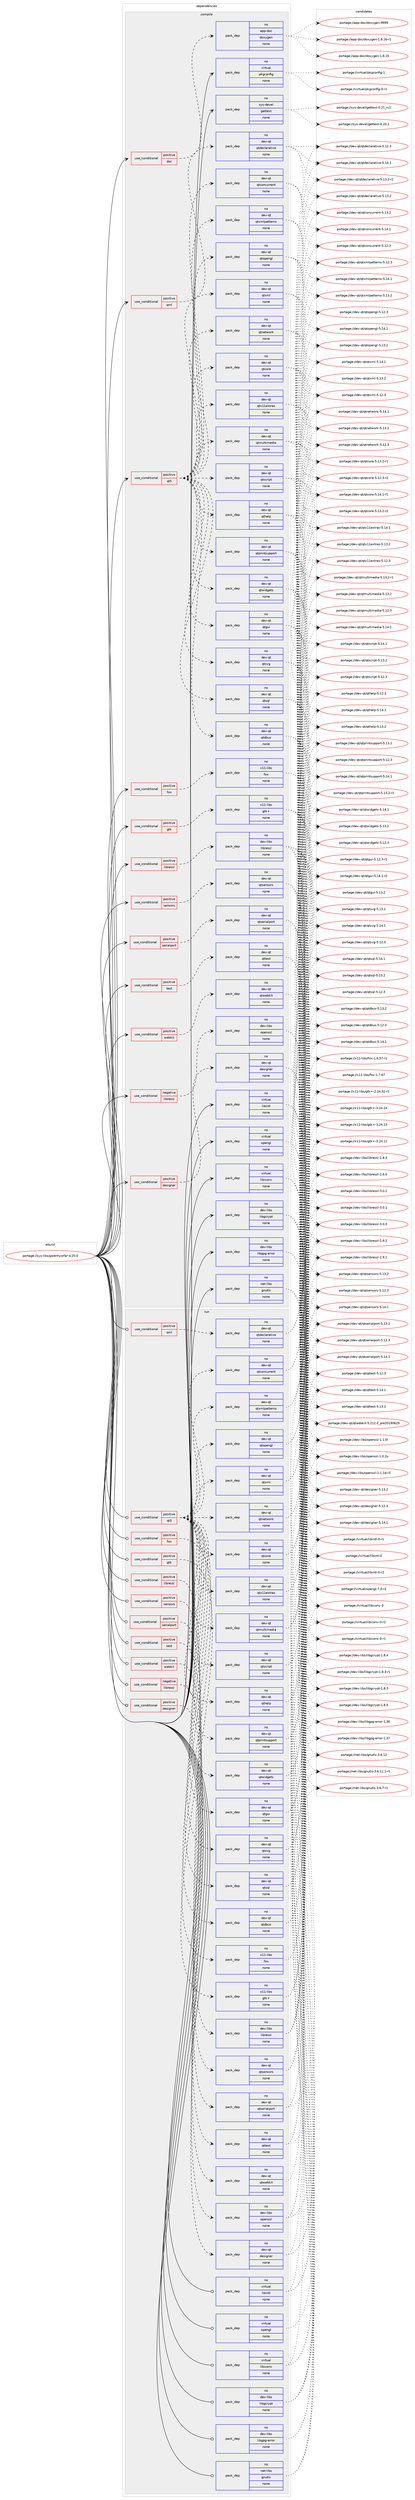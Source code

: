 digraph prolog {

# *************
# Graph options
# *************

newrank=true;
concentrate=true;
compound=true;
graph [rankdir=LR,fontname=Helvetica,fontsize=10,ranksep=1.5];#, ranksep=2.5, nodesep=0.2];
edge  [arrowhead=vee];
node  [fontname=Helvetica,fontsize=10];

# **********
# The ebuild
# **********

subgraph cluster_leftcol {
color=gray;
rank=same;
label=<<i>ebuild</i>>;
id [label="portage://sys-libs/gwenhywfar-4.20.0", color=red, width=4, href="../sys-libs/gwenhywfar-4.20.0.svg"];
}

# ****************
# The dependencies
# ****************

subgraph cluster_midcol {
color=gray;
label=<<i>dependencies</i>>;
subgraph cluster_compile {
fillcolor="#eeeeee";
style=filled;
label=<<i>compile</i>>;
subgraph cond7427 {
dependency39389 [label=<<TABLE BORDER="0" CELLBORDER="1" CELLSPACING="0" CELLPADDING="4"><TR><TD ROWSPAN="3" CELLPADDING="10">use_conditional</TD></TR><TR><TD>negative</TD></TR><TR><TD>libressl</TD></TR></TABLE>>, shape=none, color=red];
subgraph pack31036 {
dependency39390 [label=<<TABLE BORDER="0" CELLBORDER="1" CELLSPACING="0" CELLPADDING="4" WIDTH="220"><TR><TD ROWSPAN="6" CELLPADDING="30">pack_dep</TD></TR><TR><TD WIDTH="110">no</TD></TR><TR><TD>dev-libs</TD></TR><TR><TD>openssl</TD></TR><TR><TD>none</TD></TR><TR><TD></TD></TR></TABLE>>, shape=none, color=blue];
}
dependency39389:e -> dependency39390:w [weight=20,style="dashed",arrowhead="vee"];
}
id:e -> dependency39389:w [weight=20,style="solid",arrowhead="vee"];
subgraph cond7428 {
dependency39391 [label=<<TABLE BORDER="0" CELLBORDER="1" CELLSPACING="0" CELLPADDING="4"><TR><TD ROWSPAN="3" CELLPADDING="10">use_conditional</TD></TR><TR><TD>positive</TD></TR><TR><TD>designer</TD></TR></TABLE>>, shape=none, color=red];
subgraph pack31037 {
dependency39392 [label=<<TABLE BORDER="0" CELLBORDER="1" CELLSPACING="0" CELLPADDING="4" WIDTH="220"><TR><TD ROWSPAN="6" CELLPADDING="30">pack_dep</TD></TR><TR><TD WIDTH="110">no</TD></TR><TR><TD>dev-qt</TD></TR><TR><TD>designer</TD></TR><TR><TD>none</TD></TR><TR><TD></TD></TR></TABLE>>, shape=none, color=blue];
}
dependency39391:e -> dependency39392:w [weight=20,style="dashed",arrowhead="vee"];
}
id:e -> dependency39391:w [weight=20,style="solid",arrowhead="vee"];
subgraph cond7429 {
dependency39393 [label=<<TABLE BORDER="0" CELLBORDER="1" CELLSPACING="0" CELLPADDING="4"><TR><TD ROWSPAN="3" CELLPADDING="10">use_conditional</TD></TR><TR><TD>positive</TD></TR><TR><TD>doc</TD></TR></TABLE>>, shape=none, color=red];
subgraph pack31038 {
dependency39394 [label=<<TABLE BORDER="0" CELLBORDER="1" CELLSPACING="0" CELLPADDING="4" WIDTH="220"><TR><TD ROWSPAN="6" CELLPADDING="30">pack_dep</TD></TR><TR><TD WIDTH="110">no</TD></TR><TR><TD>app-doc</TD></TR><TR><TD>doxygen</TD></TR><TR><TD>none</TD></TR><TR><TD></TD></TR></TABLE>>, shape=none, color=blue];
}
dependency39393:e -> dependency39394:w [weight=20,style="dashed",arrowhead="vee"];
}
id:e -> dependency39393:w [weight=20,style="solid",arrowhead="vee"];
subgraph cond7430 {
dependency39395 [label=<<TABLE BORDER="0" CELLBORDER="1" CELLSPACING="0" CELLPADDING="4"><TR><TD ROWSPAN="3" CELLPADDING="10">use_conditional</TD></TR><TR><TD>positive</TD></TR><TR><TD>fox</TD></TR></TABLE>>, shape=none, color=red];
subgraph pack31039 {
dependency39396 [label=<<TABLE BORDER="0" CELLBORDER="1" CELLSPACING="0" CELLPADDING="4" WIDTH="220"><TR><TD ROWSPAN="6" CELLPADDING="30">pack_dep</TD></TR><TR><TD WIDTH="110">no</TD></TR><TR><TD>x11-libs</TD></TR><TR><TD>fox</TD></TR><TR><TD>none</TD></TR><TR><TD></TD></TR></TABLE>>, shape=none, color=blue];
}
dependency39395:e -> dependency39396:w [weight=20,style="dashed",arrowhead="vee"];
}
id:e -> dependency39395:w [weight=20,style="solid",arrowhead="vee"];
subgraph cond7431 {
dependency39397 [label=<<TABLE BORDER="0" CELLBORDER="1" CELLSPACING="0" CELLPADDING="4"><TR><TD ROWSPAN="3" CELLPADDING="10">use_conditional</TD></TR><TR><TD>positive</TD></TR><TR><TD>gtk</TD></TR></TABLE>>, shape=none, color=red];
subgraph pack31040 {
dependency39398 [label=<<TABLE BORDER="0" CELLBORDER="1" CELLSPACING="0" CELLPADDING="4" WIDTH="220"><TR><TD ROWSPAN="6" CELLPADDING="30">pack_dep</TD></TR><TR><TD WIDTH="110">no</TD></TR><TR><TD>x11-libs</TD></TR><TR><TD>gtk+</TD></TR><TR><TD>none</TD></TR><TR><TD></TD></TR></TABLE>>, shape=none, color=blue];
}
dependency39397:e -> dependency39398:w [weight=20,style="dashed",arrowhead="vee"];
}
id:e -> dependency39397:w [weight=20,style="solid",arrowhead="vee"];
subgraph cond7432 {
dependency39399 [label=<<TABLE BORDER="0" CELLBORDER="1" CELLSPACING="0" CELLPADDING="4"><TR><TD ROWSPAN="3" CELLPADDING="10">use_conditional</TD></TR><TR><TD>positive</TD></TR><TR><TD>libressl</TD></TR></TABLE>>, shape=none, color=red];
subgraph pack31041 {
dependency39400 [label=<<TABLE BORDER="0" CELLBORDER="1" CELLSPACING="0" CELLPADDING="4" WIDTH="220"><TR><TD ROWSPAN="6" CELLPADDING="30">pack_dep</TD></TR><TR><TD WIDTH="110">no</TD></TR><TR><TD>dev-libs</TD></TR><TR><TD>libressl</TD></TR><TR><TD>none</TD></TR><TR><TD></TD></TR></TABLE>>, shape=none, color=blue];
}
dependency39399:e -> dependency39400:w [weight=20,style="dashed",arrowhead="vee"];
}
id:e -> dependency39399:w [weight=20,style="solid",arrowhead="vee"];
subgraph cond7433 {
dependency39401 [label=<<TABLE BORDER="0" CELLBORDER="1" CELLSPACING="0" CELLPADDING="4"><TR><TD ROWSPAN="3" CELLPADDING="10">use_conditional</TD></TR><TR><TD>positive</TD></TR><TR><TD>qml</TD></TR></TABLE>>, shape=none, color=red];
subgraph pack31042 {
dependency39402 [label=<<TABLE BORDER="0" CELLBORDER="1" CELLSPACING="0" CELLPADDING="4" WIDTH="220"><TR><TD ROWSPAN="6" CELLPADDING="30">pack_dep</TD></TR><TR><TD WIDTH="110">no</TD></TR><TR><TD>dev-qt</TD></TR><TR><TD>qtdeclarative</TD></TR><TR><TD>none</TD></TR><TR><TD></TD></TR></TABLE>>, shape=none, color=blue];
}
dependency39401:e -> dependency39402:w [weight=20,style="dashed",arrowhead="vee"];
}
id:e -> dependency39401:w [weight=20,style="solid",arrowhead="vee"];
subgraph cond7434 {
dependency39403 [label=<<TABLE BORDER="0" CELLBORDER="1" CELLSPACING="0" CELLPADDING="4"><TR><TD ROWSPAN="3" CELLPADDING="10">use_conditional</TD></TR><TR><TD>positive</TD></TR><TR><TD>qt5</TD></TR></TABLE>>, shape=none, color=red];
subgraph pack31043 {
dependency39404 [label=<<TABLE BORDER="0" CELLBORDER="1" CELLSPACING="0" CELLPADDING="4" WIDTH="220"><TR><TD ROWSPAN="6" CELLPADDING="30">pack_dep</TD></TR><TR><TD WIDTH="110">no</TD></TR><TR><TD>dev-qt</TD></TR><TR><TD>qtconcurrent</TD></TR><TR><TD>none</TD></TR><TR><TD></TD></TR></TABLE>>, shape=none, color=blue];
}
dependency39403:e -> dependency39404:w [weight=20,style="dashed",arrowhead="vee"];
subgraph pack31044 {
dependency39405 [label=<<TABLE BORDER="0" CELLBORDER="1" CELLSPACING="0" CELLPADDING="4" WIDTH="220"><TR><TD ROWSPAN="6" CELLPADDING="30">pack_dep</TD></TR><TR><TD WIDTH="110">no</TD></TR><TR><TD>dev-qt</TD></TR><TR><TD>qtcore</TD></TR><TR><TD>none</TD></TR><TR><TD></TD></TR></TABLE>>, shape=none, color=blue];
}
dependency39403:e -> dependency39405:w [weight=20,style="dashed",arrowhead="vee"];
subgraph pack31045 {
dependency39406 [label=<<TABLE BORDER="0" CELLBORDER="1" CELLSPACING="0" CELLPADDING="4" WIDTH="220"><TR><TD ROWSPAN="6" CELLPADDING="30">pack_dep</TD></TR><TR><TD WIDTH="110">no</TD></TR><TR><TD>dev-qt</TD></TR><TR><TD>qtdbus</TD></TR><TR><TD>none</TD></TR><TR><TD></TD></TR></TABLE>>, shape=none, color=blue];
}
dependency39403:e -> dependency39406:w [weight=20,style="dashed",arrowhead="vee"];
subgraph pack31046 {
dependency39407 [label=<<TABLE BORDER="0" CELLBORDER="1" CELLSPACING="0" CELLPADDING="4" WIDTH="220"><TR><TD ROWSPAN="6" CELLPADDING="30">pack_dep</TD></TR><TR><TD WIDTH="110">no</TD></TR><TR><TD>dev-qt</TD></TR><TR><TD>qtgui</TD></TR><TR><TD>none</TD></TR><TR><TD></TD></TR></TABLE>>, shape=none, color=blue];
}
dependency39403:e -> dependency39407:w [weight=20,style="dashed",arrowhead="vee"];
subgraph pack31047 {
dependency39408 [label=<<TABLE BORDER="0" CELLBORDER="1" CELLSPACING="0" CELLPADDING="4" WIDTH="220"><TR><TD ROWSPAN="6" CELLPADDING="30">pack_dep</TD></TR><TR><TD WIDTH="110">no</TD></TR><TR><TD>dev-qt</TD></TR><TR><TD>qthelp</TD></TR><TR><TD>none</TD></TR><TR><TD></TD></TR></TABLE>>, shape=none, color=blue];
}
dependency39403:e -> dependency39408:w [weight=20,style="dashed",arrowhead="vee"];
subgraph pack31048 {
dependency39409 [label=<<TABLE BORDER="0" CELLBORDER="1" CELLSPACING="0" CELLPADDING="4" WIDTH="220"><TR><TD ROWSPAN="6" CELLPADDING="30">pack_dep</TD></TR><TR><TD WIDTH="110">no</TD></TR><TR><TD>dev-qt</TD></TR><TR><TD>qtmultimedia</TD></TR><TR><TD>none</TD></TR><TR><TD></TD></TR></TABLE>>, shape=none, color=blue];
}
dependency39403:e -> dependency39409:w [weight=20,style="dashed",arrowhead="vee"];
subgraph pack31049 {
dependency39410 [label=<<TABLE BORDER="0" CELLBORDER="1" CELLSPACING="0" CELLPADDING="4" WIDTH="220"><TR><TD ROWSPAN="6" CELLPADDING="30">pack_dep</TD></TR><TR><TD WIDTH="110">no</TD></TR><TR><TD>dev-qt</TD></TR><TR><TD>qtnetwork</TD></TR><TR><TD>none</TD></TR><TR><TD></TD></TR></TABLE>>, shape=none, color=blue];
}
dependency39403:e -> dependency39410:w [weight=20,style="dashed",arrowhead="vee"];
subgraph pack31050 {
dependency39411 [label=<<TABLE BORDER="0" CELLBORDER="1" CELLSPACING="0" CELLPADDING="4" WIDTH="220"><TR><TD ROWSPAN="6" CELLPADDING="30">pack_dep</TD></TR><TR><TD WIDTH="110">no</TD></TR><TR><TD>dev-qt</TD></TR><TR><TD>qtopengl</TD></TR><TR><TD>none</TD></TR><TR><TD></TD></TR></TABLE>>, shape=none, color=blue];
}
dependency39403:e -> dependency39411:w [weight=20,style="dashed",arrowhead="vee"];
subgraph pack31051 {
dependency39412 [label=<<TABLE BORDER="0" CELLBORDER="1" CELLSPACING="0" CELLPADDING="4" WIDTH="220"><TR><TD ROWSPAN="6" CELLPADDING="30">pack_dep</TD></TR><TR><TD WIDTH="110">no</TD></TR><TR><TD>dev-qt</TD></TR><TR><TD>qtprintsupport</TD></TR><TR><TD>none</TD></TR><TR><TD></TD></TR></TABLE>>, shape=none, color=blue];
}
dependency39403:e -> dependency39412:w [weight=20,style="dashed",arrowhead="vee"];
subgraph pack31052 {
dependency39413 [label=<<TABLE BORDER="0" CELLBORDER="1" CELLSPACING="0" CELLPADDING="4" WIDTH="220"><TR><TD ROWSPAN="6" CELLPADDING="30">pack_dep</TD></TR><TR><TD WIDTH="110">no</TD></TR><TR><TD>dev-qt</TD></TR><TR><TD>qtscript</TD></TR><TR><TD>none</TD></TR><TR><TD></TD></TR></TABLE>>, shape=none, color=blue];
}
dependency39403:e -> dependency39413:w [weight=20,style="dashed",arrowhead="vee"];
subgraph pack31053 {
dependency39414 [label=<<TABLE BORDER="0" CELLBORDER="1" CELLSPACING="0" CELLPADDING="4" WIDTH="220"><TR><TD ROWSPAN="6" CELLPADDING="30">pack_dep</TD></TR><TR><TD WIDTH="110">no</TD></TR><TR><TD>dev-qt</TD></TR><TR><TD>qtsql</TD></TR><TR><TD>none</TD></TR><TR><TD></TD></TR></TABLE>>, shape=none, color=blue];
}
dependency39403:e -> dependency39414:w [weight=20,style="dashed",arrowhead="vee"];
subgraph pack31054 {
dependency39415 [label=<<TABLE BORDER="0" CELLBORDER="1" CELLSPACING="0" CELLPADDING="4" WIDTH="220"><TR><TD ROWSPAN="6" CELLPADDING="30">pack_dep</TD></TR><TR><TD WIDTH="110">no</TD></TR><TR><TD>dev-qt</TD></TR><TR><TD>qtsvg</TD></TR><TR><TD>none</TD></TR><TR><TD></TD></TR></TABLE>>, shape=none, color=blue];
}
dependency39403:e -> dependency39415:w [weight=20,style="dashed",arrowhead="vee"];
subgraph pack31055 {
dependency39416 [label=<<TABLE BORDER="0" CELLBORDER="1" CELLSPACING="0" CELLPADDING="4" WIDTH="220"><TR><TD ROWSPAN="6" CELLPADDING="30">pack_dep</TD></TR><TR><TD WIDTH="110">no</TD></TR><TR><TD>dev-qt</TD></TR><TR><TD>qtwidgets</TD></TR><TR><TD>none</TD></TR><TR><TD></TD></TR></TABLE>>, shape=none, color=blue];
}
dependency39403:e -> dependency39416:w [weight=20,style="dashed",arrowhead="vee"];
subgraph pack31056 {
dependency39417 [label=<<TABLE BORDER="0" CELLBORDER="1" CELLSPACING="0" CELLPADDING="4" WIDTH="220"><TR><TD ROWSPAN="6" CELLPADDING="30">pack_dep</TD></TR><TR><TD WIDTH="110">no</TD></TR><TR><TD>dev-qt</TD></TR><TR><TD>qtx11extras</TD></TR><TR><TD>none</TD></TR><TR><TD></TD></TR></TABLE>>, shape=none, color=blue];
}
dependency39403:e -> dependency39417:w [weight=20,style="dashed",arrowhead="vee"];
subgraph pack31057 {
dependency39418 [label=<<TABLE BORDER="0" CELLBORDER="1" CELLSPACING="0" CELLPADDING="4" WIDTH="220"><TR><TD ROWSPAN="6" CELLPADDING="30">pack_dep</TD></TR><TR><TD WIDTH="110">no</TD></TR><TR><TD>dev-qt</TD></TR><TR><TD>qtxml</TD></TR><TR><TD>none</TD></TR><TR><TD></TD></TR></TABLE>>, shape=none, color=blue];
}
dependency39403:e -> dependency39418:w [weight=20,style="dashed",arrowhead="vee"];
subgraph pack31058 {
dependency39419 [label=<<TABLE BORDER="0" CELLBORDER="1" CELLSPACING="0" CELLPADDING="4" WIDTH="220"><TR><TD ROWSPAN="6" CELLPADDING="30">pack_dep</TD></TR><TR><TD WIDTH="110">no</TD></TR><TR><TD>dev-qt</TD></TR><TR><TD>qtxmlpatterns</TD></TR><TR><TD>none</TD></TR><TR><TD></TD></TR></TABLE>>, shape=none, color=blue];
}
dependency39403:e -> dependency39419:w [weight=20,style="dashed",arrowhead="vee"];
}
id:e -> dependency39403:w [weight=20,style="solid",arrowhead="vee"];
subgraph cond7435 {
dependency39420 [label=<<TABLE BORDER="0" CELLBORDER="1" CELLSPACING="0" CELLPADDING="4"><TR><TD ROWSPAN="3" CELLPADDING="10">use_conditional</TD></TR><TR><TD>positive</TD></TR><TR><TD>sensors</TD></TR></TABLE>>, shape=none, color=red];
subgraph pack31059 {
dependency39421 [label=<<TABLE BORDER="0" CELLBORDER="1" CELLSPACING="0" CELLPADDING="4" WIDTH="220"><TR><TD ROWSPAN="6" CELLPADDING="30">pack_dep</TD></TR><TR><TD WIDTH="110">no</TD></TR><TR><TD>dev-qt</TD></TR><TR><TD>qtsensors</TD></TR><TR><TD>none</TD></TR><TR><TD></TD></TR></TABLE>>, shape=none, color=blue];
}
dependency39420:e -> dependency39421:w [weight=20,style="dashed",arrowhead="vee"];
}
id:e -> dependency39420:w [weight=20,style="solid",arrowhead="vee"];
subgraph cond7436 {
dependency39422 [label=<<TABLE BORDER="0" CELLBORDER="1" CELLSPACING="0" CELLPADDING="4"><TR><TD ROWSPAN="3" CELLPADDING="10">use_conditional</TD></TR><TR><TD>positive</TD></TR><TR><TD>serialport</TD></TR></TABLE>>, shape=none, color=red];
subgraph pack31060 {
dependency39423 [label=<<TABLE BORDER="0" CELLBORDER="1" CELLSPACING="0" CELLPADDING="4" WIDTH="220"><TR><TD ROWSPAN="6" CELLPADDING="30">pack_dep</TD></TR><TR><TD WIDTH="110">no</TD></TR><TR><TD>dev-qt</TD></TR><TR><TD>qtserialport</TD></TR><TR><TD>none</TD></TR><TR><TD></TD></TR></TABLE>>, shape=none, color=blue];
}
dependency39422:e -> dependency39423:w [weight=20,style="dashed",arrowhead="vee"];
}
id:e -> dependency39422:w [weight=20,style="solid",arrowhead="vee"];
subgraph cond7437 {
dependency39424 [label=<<TABLE BORDER="0" CELLBORDER="1" CELLSPACING="0" CELLPADDING="4"><TR><TD ROWSPAN="3" CELLPADDING="10">use_conditional</TD></TR><TR><TD>positive</TD></TR><TR><TD>test</TD></TR></TABLE>>, shape=none, color=red];
subgraph pack31061 {
dependency39425 [label=<<TABLE BORDER="0" CELLBORDER="1" CELLSPACING="0" CELLPADDING="4" WIDTH="220"><TR><TD ROWSPAN="6" CELLPADDING="30">pack_dep</TD></TR><TR><TD WIDTH="110">no</TD></TR><TR><TD>dev-qt</TD></TR><TR><TD>qttest</TD></TR><TR><TD>none</TD></TR><TR><TD></TD></TR></TABLE>>, shape=none, color=blue];
}
dependency39424:e -> dependency39425:w [weight=20,style="dashed",arrowhead="vee"];
}
id:e -> dependency39424:w [weight=20,style="solid",arrowhead="vee"];
subgraph cond7438 {
dependency39426 [label=<<TABLE BORDER="0" CELLBORDER="1" CELLSPACING="0" CELLPADDING="4"><TR><TD ROWSPAN="3" CELLPADDING="10">use_conditional</TD></TR><TR><TD>positive</TD></TR><TR><TD>webkit</TD></TR></TABLE>>, shape=none, color=red];
subgraph pack31062 {
dependency39427 [label=<<TABLE BORDER="0" CELLBORDER="1" CELLSPACING="0" CELLPADDING="4" WIDTH="220"><TR><TD ROWSPAN="6" CELLPADDING="30">pack_dep</TD></TR><TR><TD WIDTH="110">no</TD></TR><TR><TD>dev-qt</TD></TR><TR><TD>qtwebkit</TD></TR><TR><TD>none</TD></TR><TR><TD></TD></TR></TABLE>>, shape=none, color=blue];
}
dependency39426:e -> dependency39427:w [weight=20,style="dashed",arrowhead="vee"];
}
id:e -> dependency39426:w [weight=20,style="solid",arrowhead="vee"];
subgraph pack31063 {
dependency39428 [label=<<TABLE BORDER="0" CELLBORDER="1" CELLSPACING="0" CELLPADDING="4" WIDTH="220"><TR><TD ROWSPAN="6" CELLPADDING="30">pack_dep</TD></TR><TR><TD WIDTH="110">no</TD></TR><TR><TD>dev-libs</TD></TR><TR><TD>libgcrypt</TD></TR><TR><TD>none</TD></TR><TR><TD></TD></TR></TABLE>>, shape=none, color=blue];
}
id:e -> dependency39428:w [weight=20,style="solid",arrowhead="vee"];
subgraph pack31064 {
dependency39429 [label=<<TABLE BORDER="0" CELLBORDER="1" CELLSPACING="0" CELLPADDING="4" WIDTH="220"><TR><TD ROWSPAN="6" CELLPADDING="30">pack_dep</TD></TR><TR><TD WIDTH="110">no</TD></TR><TR><TD>dev-libs</TD></TR><TR><TD>libgpg-error</TD></TR><TR><TD>none</TD></TR><TR><TD></TD></TR></TABLE>>, shape=none, color=blue];
}
id:e -> dependency39429:w [weight=20,style="solid",arrowhead="vee"];
subgraph pack31065 {
dependency39430 [label=<<TABLE BORDER="0" CELLBORDER="1" CELLSPACING="0" CELLPADDING="4" WIDTH="220"><TR><TD ROWSPAN="6" CELLPADDING="30">pack_dep</TD></TR><TR><TD WIDTH="110">no</TD></TR><TR><TD>net-libs</TD></TR><TR><TD>gnutls</TD></TR><TR><TD>none</TD></TR><TR><TD></TD></TR></TABLE>>, shape=none, color=blue];
}
id:e -> dependency39430:w [weight=20,style="solid",arrowhead="vee"];
subgraph pack31066 {
dependency39431 [label=<<TABLE BORDER="0" CELLBORDER="1" CELLSPACING="0" CELLPADDING="4" WIDTH="220"><TR><TD ROWSPAN="6" CELLPADDING="30">pack_dep</TD></TR><TR><TD WIDTH="110">no</TD></TR><TR><TD>sys-devel</TD></TR><TR><TD>gettext</TD></TR><TR><TD>none</TD></TR><TR><TD></TD></TR></TABLE>>, shape=none, color=blue];
}
id:e -> dependency39431:w [weight=20,style="solid",arrowhead="vee"];
subgraph pack31067 {
dependency39432 [label=<<TABLE BORDER="0" CELLBORDER="1" CELLSPACING="0" CELLPADDING="4" WIDTH="220"><TR><TD ROWSPAN="6" CELLPADDING="30">pack_dep</TD></TR><TR><TD WIDTH="110">no</TD></TR><TR><TD>virtual</TD></TR><TR><TD>libiconv</TD></TR><TR><TD>none</TD></TR><TR><TD></TD></TR></TABLE>>, shape=none, color=blue];
}
id:e -> dependency39432:w [weight=20,style="solid",arrowhead="vee"];
subgraph pack31068 {
dependency39433 [label=<<TABLE BORDER="0" CELLBORDER="1" CELLSPACING="0" CELLPADDING="4" WIDTH="220"><TR><TD ROWSPAN="6" CELLPADDING="30">pack_dep</TD></TR><TR><TD WIDTH="110">no</TD></TR><TR><TD>virtual</TD></TR><TR><TD>libintl</TD></TR><TR><TD>none</TD></TR><TR><TD></TD></TR></TABLE>>, shape=none, color=blue];
}
id:e -> dependency39433:w [weight=20,style="solid",arrowhead="vee"];
subgraph pack31069 {
dependency39434 [label=<<TABLE BORDER="0" CELLBORDER="1" CELLSPACING="0" CELLPADDING="4" WIDTH="220"><TR><TD ROWSPAN="6" CELLPADDING="30">pack_dep</TD></TR><TR><TD WIDTH="110">no</TD></TR><TR><TD>virtual</TD></TR><TR><TD>opengl</TD></TR><TR><TD>none</TD></TR><TR><TD></TD></TR></TABLE>>, shape=none, color=blue];
}
id:e -> dependency39434:w [weight=20,style="solid",arrowhead="vee"];
subgraph pack31070 {
dependency39435 [label=<<TABLE BORDER="0" CELLBORDER="1" CELLSPACING="0" CELLPADDING="4" WIDTH="220"><TR><TD ROWSPAN="6" CELLPADDING="30">pack_dep</TD></TR><TR><TD WIDTH="110">no</TD></TR><TR><TD>virtual</TD></TR><TR><TD>pkgconfig</TD></TR><TR><TD>none</TD></TR><TR><TD></TD></TR></TABLE>>, shape=none, color=blue];
}
id:e -> dependency39435:w [weight=20,style="solid",arrowhead="vee"];
}
subgraph cluster_compileandrun {
fillcolor="#eeeeee";
style=filled;
label=<<i>compile and run</i>>;
}
subgraph cluster_run {
fillcolor="#eeeeee";
style=filled;
label=<<i>run</i>>;
subgraph cond7439 {
dependency39436 [label=<<TABLE BORDER="0" CELLBORDER="1" CELLSPACING="0" CELLPADDING="4"><TR><TD ROWSPAN="3" CELLPADDING="10">use_conditional</TD></TR><TR><TD>negative</TD></TR><TR><TD>libressl</TD></TR></TABLE>>, shape=none, color=red];
subgraph pack31071 {
dependency39437 [label=<<TABLE BORDER="0" CELLBORDER="1" CELLSPACING="0" CELLPADDING="4" WIDTH="220"><TR><TD ROWSPAN="6" CELLPADDING="30">pack_dep</TD></TR><TR><TD WIDTH="110">no</TD></TR><TR><TD>dev-libs</TD></TR><TR><TD>openssl</TD></TR><TR><TD>none</TD></TR><TR><TD></TD></TR></TABLE>>, shape=none, color=blue];
}
dependency39436:e -> dependency39437:w [weight=20,style="dashed",arrowhead="vee"];
}
id:e -> dependency39436:w [weight=20,style="solid",arrowhead="odot"];
subgraph cond7440 {
dependency39438 [label=<<TABLE BORDER="0" CELLBORDER="1" CELLSPACING="0" CELLPADDING="4"><TR><TD ROWSPAN="3" CELLPADDING="10">use_conditional</TD></TR><TR><TD>positive</TD></TR><TR><TD>designer</TD></TR></TABLE>>, shape=none, color=red];
subgraph pack31072 {
dependency39439 [label=<<TABLE BORDER="0" CELLBORDER="1" CELLSPACING="0" CELLPADDING="4" WIDTH="220"><TR><TD ROWSPAN="6" CELLPADDING="30">pack_dep</TD></TR><TR><TD WIDTH="110">no</TD></TR><TR><TD>dev-qt</TD></TR><TR><TD>designer</TD></TR><TR><TD>none</TD></TR><TR><TD></TD></TR></TABLE>>, shape=none, color=blue];
}
dependency39438:e -> dependency39439:w [weight=20,style="dashed",arrowhead="vee"];
}
id:e -> dependency39438:w [weight=20,style="solid",arrowhead="odot"];
subgraph cond7441 {
dependency39440 [label=<<TABLE BORDER="0" CELLBORDER="1" CELLSPACING="0" CELLPADDING="4"><TR><TD ROWSPAN="3" CELLPADDING="10">use_conditional</TD></TR><TR><TD>positive</TD></TR><TR><TD>fox</TD></TR></TABLE>>, shape=none, color=red];
subgraph pack31073 {
dependency39441 [label=<<TABLE BORDER="0" CELLBORDER="1" CELLSPACING="0" CELLPADDING="4" WIDTH="220"><TR><TD ROWSPAN="6" CELLPADDING="30">pack_dep</TD></TR><TR><TD WIDTH="110">no</TD></TR><TR><TD>x11-libs</TD></TR><TR><TD>fox</TD></TR><TR><TD>none</TD></TR><TR><TD></TD></TR></TABLE>>, shape=none, color=blue];
}
dependency39440:e -> dependency39441:w [weight=20,style="dashed",arrowhead="vee"];
}
id:e -> dependency39440:w [weight=20,style="solid",arrowhead="odot"];
subgraph cond7442 {
dependency39442 [label=<<TABLE BORDER="0" CELLBORDER="1" CELLSPACING="0" CELLPADDING="4"><TR><TD ROWSPAN="3" CELLPADDING="10">use_conditional</TD></TR><TR><TD>positive</TD></TR><TR><TD>gtk</TD></TR></TABLE>>, shape=none, color=red];
subgraph pack31074 {
dependency39443 [label=<<TABLE BORDER="0" CELLBORDER="1" CELLSPACING="0" CELLPADDING="4" WIDTH="220"><TR><TD ROWSPAN="6" CELLPADDING="30">pack_dep</TD></TR><TR><TD WIDTH="110">no</TD></TR><TR><TD>x11-libs</TD></TR><TR><TD>gtk+</TD></TR><TR><TD>none</TD></TR><TR><TD></TD></TR></TABLE>>, shape=none, color=blue];
}
dependency39442:e -> dependency39443:w [weight=20,style="dashed",arrowhead="vee"];
}
id:e -> dependency39442:w [weight=20,style="solid",arrowhead="odot"];
subgraph cond7443 {
dependency39444 [label=<<TABLE BORDER="0" CELLBORDER="1" CELLSPACING="0" CELLPADDING="4"><TR><TD ROWSPAN="3" CELLPADDING="10">use_conditional</TD></TR><TR><TD>positive</TD></TR><TR><TD>libressl</TD></TR></TABLE>>, shape=none, color=red];
subgraph pack31075 {
dependency39445 [label=<<TABLE BORDER="0" CELLBORDER="1" CELLSPACING="0" CELLPADDING="4" WIDTH="220"><TR><TD ROWSPAN="6" CELLPADDING="30">pack_dep</TD></TR><TR><TD WIDTH="110">no</TD></TR><TR><TD>dev-libs</TD></TR><TR><TD>libressl</TD></TR><TR><TD>none</TD></TR><TR><TD></TD></TR></TABLE>>, shape=none, color=blue];
}
dependency39444:e -> dependency39445:w [weight=20,style="dashed",arrowhead="vee"];
}
id:e -> dependency39444:w [weight=20,style="solid",arrowhead="odot"];
subgraph cond7444 {
dependency39446 [label=<<TABLE BORDER="0" CELLBORDER="1" CELLSPACING="0" CELLPADDING="4"><TR><TD ROWSPAN="3" CELLPADDING="10">use_conditional</TD></TR><TR><TD>positive</TD></TR><TR><TD>qml</TD></TR></TABLE>>, shape=none, color=red];
subgraph pack31076 {
dependency39447 [label=<<TABLE BORDER="0" CELLBORDER="1" CELLSPACING="0" CELLPADDING="4" WIDTH="220"><TR><TD ROWSPAN="6" CELLPADDING="30">pack_dep</TD></TR><TR><TD WIDTH="110">no</TD></TR><TR><TD>dev-qt</TD></TR><TR><TD>qtdeclarative</TD></TR><TR><TD>none</TD></TR><TR><TD></TD></TR></TABLE>>, shape=none, color=blue];
}
dependency39446:e -> dependency39447:w [weight=20,style="dashed",arrowhead="vee"];
}
id:e -> dependency39446:w [weight=20,style="solid",arrowhead="odot"];
subgraph cond7445 {
dependency39448 [label=<<TABLE BORDER="0" CELLBORDER="1" CELLSPACING="0" CELLPADDING="4"><TR><TD ROWSPAN="3" CELLPADDING="10">use_conditional</TD></TR><TR><TD>positive</TD></TR><TR><TD>qt5</TD></TR></TABLE>>, shape=none, color=red];
subgraph pack31077 {
dependency39449 [label=<<TABLE BORDER="0" CELLBORDER="1" CELLSPACING="0" CELLPADDING="4" WIDTH="220"><TR><TD ROWSPAN="6" CELLPADDING="30">pack_dep</TD></TR><TR><TD WIDTH="110">no</TD></TR><TR><TD>dev-qt</TD></TR><TR><TD>qtconcurrent</TD></TR><TR><TD>none</TD></TR><TR><TD></TD></TR></TABLE>>, shape=none, color=blue];
}
dependency39448:e -> dependency39449:w [weight=20,style="dashed",arrowhead="vee"];
subgraph pack31078 {
dependency39450 [label=<<TABLE BORDER="0" CELLBORDER="1" CELLSPACING="0" CELLPADDING="4" WIDTH="220"><TR><TD ROWSPAN="6" CELLPADDING="30">pack_dep</TD></TR><TR><TD WIDTH="110">no</TD></TR><TR><TD>dev-qt</TD></TR><TR><TD>qtcore</TD></TR><TR><TD>none</TD></TR><TR><TD></TD></TR></TABLE>>, shape=none, color=blue];
}
dependency39448:e -> dependency39450:w [weight=20,style="dashed",arrowhead="vee"];
subgraph pack31079 {
dependency39451 [label=<<TABLE BORDER="0" CELLBORDER="1" CELLSPACING="0" CELLPADDING="4" WIDTH="220"><TR><TD ROWSPAN="6" CELLPADDING="30">pack_dep</TD></TR><TR><TD WIDTH="110">no</TD></TR><TR><TD>dev-qt</TD></TR><TR><TD>qtdbus</TD></TR><TR><TD>none</TD></TR><TR><TD></TD></TR></TABLE>>, shape=none, color=blue];
}
dependency39448:e -> dependency39451:w [weight=20,style="dashed",arrowhead="vee"];
subgraph pack31080 {
dependency39452 [label=<<TABLE BORDER="0" CELLBORDER="1" CELLSPACING="0" CELLPADDING="4" WIDTH="220"><TR><TD ROWSPAN="6" CELLPADDING="30">pack_dep</TD></TR><TR><TD WIDTH="110">no</TD></TR><TR><TD>dev-qt</TD></TR><TR><TD>qtgui</TD></TR><TR><TD>none</TD></TR><TR><TD></TD></TR></TABLE>>, shape=none, color=blue];
}
dependency39448:e -> dependency39452:w [weight=20,style="dashed",arrowhead="vee"];
subgraph pack31081 {
dependency39453 [label=<<TABLE BORDER="0" CELLBORDER="1" CELLSPACING="0" CELLPADDING="4" WIDTH="220"><TR><TD ROWSPAN="6" CELLPADDING="30">pack_dep</TD></TR><TR><TD WIDTH="110">no</TD></TR><TR><TD>dev-qt</TD></TR><TR><TD>qthelp</TD></TR><TR><TD>none</TD></TR><TR><TD></TD></TR></TABLE>>, shape=none, color=blue];
}
dependency39448:e -> dependency39453:w [weight=20,style="dashed",arrowhead="vee"];
subgraph pack31082 {
dependency39454 [label=<<TABLE BORDER="0" CELLBORDER="1" CELLSPACING="0" CELLPADDING="4" WIDTH="220"><TR><TD ROWSPAN="6" CELLPADDING="30">pack_dep</TD></TR><TR><TD WIDTH="110">no</TD></TR><TR><TD>dev-qt</TD></TR><TR><TD>qtmultimedia</TD></TR><TR><TD>none</TD></TR><TR><TD></TD></TR></TABLE>>, shape=none, color=blue];
}
dependency39448:e -> dependency39454:w [weight=20,style="dashed",arrowhead="vee"];
subgraph pack31083 {
dependency39455 [label=<<TABLE BORDER="0" CELLBORDER="1" CELLSPACING="0" CELLPADDING="4" WIDTH="220"><TR><TD ROWSPAN="6" CELLPADDING="30">pack_dep</TD></TR><TR><TD WIDTH="110">no</TD></TR><TR><TD>dev-qt</TD></TR><TR><TD>qtnetwork</TD></TR><TR><TD>none</TD></TR><TR><TD></TD></TR></TABLE>>, shape=none, color=blue];
}
dependency39448:e -> dependency39455:w [weight=20,style="dashed",arrowhead="vee"];
subgraph pack31084 {
dependency39456 [label=<<TABLE BORDER="0" CELLBORDER="1" CELLSPACING="0" CELLPADDING="4" WIDTH="220"><TR><TD ROWSPAN="6" CELLPADDING="30">pack_dep</TD></TR><TR><TD WIDTH="110">no</TD></TR><TR><TD>dev-qt</TD></TR><TR><TD>qtopengl</TD></TR><TR><TD>none</TD></TR><TR><TD></TD></TR></TABLE>>, shape=none, color=blue];
}
dependency39448:e -> dependency39456:w [weight=20,style="dashed",arrowhead="vee"];
subgraph pack31085 {
dependency39457 [label=<<TABLE BORDER="0" CELLBORDER="1" CELLSPACING="0" CELLPADDING="4" WIDTH="220"><TR><TD ROWSPAN="6" CELLPADDING="30">pack_dep</TD></TR><TR><TD WIDTH="110">no</TD></TR><TR><TD>dev-qt</TD></TR><TR><TD>qtprintsupport</TD></TR><TR><TD>none</TD></TR><TR><TD></TD></TR></TABLE>>, shape=none, color=blue];
}
dependency39448:e -> dependency39457:w [weight=20,style="dashed",arrowhead="vee"];
subgraph pack31086 {
dependency39458 [label=<<TABLE BORDER="0" CELLBORDER="1" CELLSPACING="0" CELLPADDING="4" WIDTH="220"><TR><TD ROWSPAN="6" CELLPADDING="30">pack_dep</TD></TR><TR><TD WIDTH="110">no</TD></TR><TR><TD>dev-qt</TD></TR><TR><TD>qtscript</TD></TR><TR><TD>none</TD></TR><TR><TD></TD></TR></TABLE>>, shape=none, color=blue];
}
dependency39448:e -> dependency39458:w [weight=20,style="dashed",arrowhead="vee"];
subgraph pack31087 {
dependency39459 [label=<<TABLE BORDER="0" CELLBORDER="1" CELLSPACING="0" CELLPADDING="4" WIDTH="220"><TR><TD ROWSPAN="6" CELLPADDING="30">pack_dep</TD></TR><TR><TD WIDTH="110">no</TD></TR><TR><TD>dev-qt</TD></TR><TR><TD>qtsql</TD></TR><TR><TD>none</TD></TR><TR><TD></TD></TR></TABLE>>, shape=none, color=blue];
}
dependency39448:e -> dependency39459:w [weight=20,style="dashed",arrowhead="vee"];
subgraph pack31088 {
dependency39460 [label=<<TABLE BORDER="0" CELLBORDER="1" CELLSPACING="0" CELLPADDING="4" WIDTH="220"><TR><TD ROWSPAN="6" CELLPADDING="30">pack_dep</TD></TR><TR><TD WIDTH="110">no</TD></TR><TR><TD>dev-qt</TD></TR><TR><TD>qtsvg</TD></TR><TR><TD>none</TD></TR><TR><TD></TD></TR></TABLE>>, shape=none, color=blue];
}
dependency39448:e -> dependency39460:w [weight=20,style="dashed",arrowhead="vee"];
subgraph pack31089 {
dependency39461 [label=<<TABLE BORDER="0" CELLBORDER="1" CELLSPACING="0" CELLPADDING="4" WIDTH="220"><TR><TD ROWSPAN="6" CELLPADDING="30">pack_dep</TD></TR><TR><TD WIDTH="110">no</TD></TR><TR><TD>dev-qt</TD></TR><TR><TD>qtwidgets</TD></TR><TR><TD>none</TD></TR><TR><TD></TD></TR></TABLE>>, shape=none, color=blue];
}
dependency39448:e -> dependency39461:w [weight=20,style="dashed",arrowhead="vee"];
subgraph pack31090 {
dependency39462 [label=<<TABLE BORDER="0" CELLBORDER="1" CELLSPACING="0" CELLPADDING="4" WIDTH="220"><TR><TD ROWSPAN="6" CELLPADDING="30">pack_dep</TD></TR><TR><TD WIDTH="110">no</TD></TR><TR><TD>dev-qt</TD></TR><TR><TD>qtx11extras</TD></TR><TR><TD>none</TD></TR><TR><TD></TD></TR></TABLE>>, shape=none, color=blue];
}
dependency39448:e -> dependency39462:w [weight=20,style="dashed",arrowhead="vee"];
subgraph pack31091 {
dependency39463 [label=<<TABLE BORDER="0" CELLBORDER="1" CELLSPACING="0" CELLPADDING="4" WIDTH="220"><TR><TD ROWSPAN="6" CELLPADDING="30">pack_dep</TD></TR><TR><TD WIDTH="110">no</TD></TR><TR><TD>dev-qt</TD></TR><TR><TD>qtxml</TD></TR><TR><TD>none</TD></TR><TR><TD></TD></TR></TABLE>>, shape=none, color=blue];
}
dependency39448:e -> dependency39463:w [weight=20,style="dashed",arrowhead="vee"];
subgraph pack31092 {
dependency39464 [label=<<TABLE BORDER="0" CELLBORDER="1" CELLSPACING="0" CELLPADDING="4" WIDTH="220"><TR><TD ROWSPAN="6" CELLPADDING="30">pack_dep</TD></TR><TR><TD WIDTH="110">no</TD></TR><TR><TD>dev-qt</TD></TR><TR><TD>qtxmlpatterns</TD></TR><TR><TD>none</TD></TR><TR><TD></TD></TR></TABLE>>, shape=none, color=blue];
}
dependency39448:e -> dependency39464:w [weight=20,style="dashed",arrowhead="vee"];
}
id:e -> dependency39448:w [weight=20,style="solid",arrowhead="odot"];
subgraph cond7446 {
dependency39465 [label=<<TABLE BORDER="0" CELLBORDER="1" CELLSPACING="0" CELLPADDING="4"><TR><TD ROWSPAN="3" CELLPADDING="10">use_conditional</TD></TR><TR><TD>positive</TD></TR><TR><TD>sensors</TD></TR></TABLE>>, shape=none, color=red];
subgraph pack31093 {
dependency39466 [label=<<TABLE BORDER="0" CELLBORDER="1" CELLSPACING="0" CELLPADDING="4" WIDTH="220"><TR><TD ROWSPAN="6" CELLPADDING="30">pack_dep</TD></TR><TR><TD WIDTH="110">no</TD></TR><TR><TD>dev-qt</TD></TR><TR><TD>qtsensors</TD></TR><TR><TD>none</TD></TR><TR><TD></TD></TR></TABLE>>, shape=none, color=blue];
}
dependency39465:e -> dependency39466:w [weight=20,style="dashed",arrowhead="vee"];
}
id:e -> dependency39465:w [weight=20,style="solid",arrowhead="odot"];
subgraph cond7447 {
dependency39467 [label=<<TABLE BORDER="0" CELLBORDER="1" CELLSPACING="0" CELLPADDING="4"><TR><TD ROWSPAN="3" CELLPADDING="10">use_conditional</TD></TR><TR><TD>positive</TD></TR><TR><TD>serialport</TD></TR></TABLE>>, shape=none, color=red];
subgraph pack31094 {
dependency39468 [label=<<TABLE BORDER="0" CELLBORDER="1" CELLSPACING="0" CELLPADDING="4" WIDTH="220"><TR><TD ROWSPAN="6" CELLPADDING="30">pack_dep</TD></TR><TR><TD WIDTH="110">no</TD></TR><TR><TD>dev-qt</TD></TR><TR><TD>qtserialport</TD></TR><TR><TD>none</TD></TR><TR><TD></TD></TR></TABLE>>, shape=none, color=blue];
}
dependency39467:e -> dependency39468:w [weight=20,style="dashed",arrowhead="vee"];
}
id:e -> dependency39467:w [weight=20,style="solid",arrowhead="odot"];
subgraph cond7448 {
dependency39469 [label=<<TABLE BORDER="0" CELLBORDER="1" CELLSPACING="0" CELLPADDING="4"><TR><TD ROWSPAN="3" CELLPADDING="10">use_conditional</TD></TR><TR><TD>positive</TD></TR><TR><TD>test</TD></TR></TABLE>>, shape=none, color=red];
subgraph pack31095 {
dependency39470 [label=<<TABLE BORDER="0" CELLBORDER="1" CELLSPACING="0" CELLPADDING="4" WIDTH="220"><TR><TD ROWSPAN="6" CELLPADDING="30">pack_dep</TD></TR><TR><TD WIDTH="110">no</TD></TR><TR><TD>dev-qt</TD></TR><TR><TD>qttest</TD></TR><TR><TD>none</TD></TR><TR><TD></TD></TR></TABLE>>, shape=none, color=blue];
}
dependency39469:e -> dependency39470:w [weight=20,style="dashed",arrowhead="vee"];
}
id:e -> dependency39469:w [weight=20,style="solid",arrowhead="odot"];
subgraph cond7449 {
dependency39471 [label=<<TABLE BORDER="0" CELLBORDER="1" CELLSPACING="0" CELLPADDING="4"><TR><TD ROWSPAN="3" CELLPADDING="10">use_conditional</TD></TR><TR><TD>positive</TD></TR><TR><TD>webkit</TD></TR></TABLE>>, shape=none, color=red];
subgraph pack31096 {
dependency39472 [label=<<TABLE BORDER="0" CELLBORDER="1" CELLSPACING="0" CELLPADDING="4" WIDTH="220"><TR><TD ROWSPAN="6" CELLPADDING="30">pack_dep</TD></TR><TR><TD WIDTH="110">no</TD></TR><TR><TD>dev-qt</TD></TR><TR><TD>qtwebkit</TD></TR><TR><TD>none</TD></TR><TR><TD></TD></TR></TABLE>>, shape=none, color=blue];
}
dependency39471:e -> dependency39472:w [weight=20,style="dashed",arrowhead="vee"];
}
id:e -> dependency39471:w [weight=20,style="solid",arrowhead="odot"];
subgraph pack31097 {
dependency39473 [label=<<TABLE BORDER="0" CELLBORDER="1" CELLSPACING="0" CELLPADDING="4" WIDTH="220"><TR><TD ROWSPAN="6" CELLPADDING="30">pack_dep</TD></TR><TR><TD WIDTH="110">no</TD></TR><TR><TD>dev-libs</TD></TR><TR><TD>libgcrypt</TD></TR><TR><TD>none</TD></TR><TR><TD></TD></TR></TABLE>>, shape=none, color=blue];
}
id:e -> dependency39473:w [weight=20,style="solid",arrowhead="odot"];
subgraph pack31098 {
dependency39474 [label=<<TABLE BORDER="0" CELLBORDER="1" CELLSPACING="0" CELLPADDING="4" WIDTH="220"><TR><TD ROWSPAN="6" CELLPADDING="30">pack_dep</TD></TR><TR><TD WIDTH="110">no</TD></TR><TR><TD>dev-libs</TD></TR><TR><TD>libgpg-error</TD></TR><TR><TD>none</TD></TR><TR><TD></TD></TR></TABLE>>, shape=none, color=blue];
}
id:e -> dependency39474:w [weight=20,style="solid",arrowhead="odot"];
subgraph pack31099 {
dependency39475 [label=<<TABLE BORDER="0" CELLBORDER="1" CELLSPACING="0" CELLPADDING="4" WIDTH="220"><TR><TD ROWSPAN="6" CELLPADDING="30">pack_dep</TD></TR><TR><TD WIDTH="110">no</TD></TR><TR><TD>net-libs</TD></TR><TR><TD>gnutls</TD></TR><TR><TD>none</TD></TR><TR><TD></TD></TR></TABLE>>, shape=none, color=blue];
}
id:e -> dependency39475:w [weight=20,style="solid",arrowhead="odot"];
subgraph pack31100 {
dependency39476 [label=<<TABLE BORDER="0" CELLBORDER="1" CELLSPACING="0" CELLPADDING="4" WIDTH="220"><TR><TD ROWSPAN="6" CELLPADDING="30">pack_dep</TD></TR><TR><TD WIDTH="110">no</TD></TR><TR><TD>virtual</TD></TR><TR><TD>libiconv</TD></TR><TR><TD>none</TD></TR><TR><TD></TD></TR></TABLE>>, shape=none, color=blue];
}
id:e -> dependency39476:w [weight=20,style="solid",arrowhead="odot"];
subgraph pack31101 {
dependency39477 [label=<<TABLE BORDER="0" CELLBORDER="1" CELLSPACING="0" CELLPADDING="4" WIDTH="220"><TR><TD ROWSPAN="6" CELLPADDING="30">pack_dep</TD></TR><TR><TD WIDTH="110">no</TD></TR><TR><TD>virtual</TD></TR><TR><TD>libintl</TD></TR><TR><TD>none</TD></TR><TR><TD></TD></TR></TABLE>>, shape=none, color=blue];
}
id:e -> dependency39477:w [weight=20,style="solid",arrowhead="odot"];
subgraph pack31102 {
dependency39478 [label=<<TABLE BORDER="0" CELLBORDER="1" CELLSPACING="0" CELLPADDING="4" WIDTH="220"><TR><TD ROWSPAN="6" CELLPADDING="30">pack_dep</TD></TR><TR><TD WIDTH="110">no</TD></TR><TR><TD>virtual</TD></TR><TR><TD>opengl</TD></TR><TR><TD>none</TD></TR><TR><TD></TD></TR></TABLE>>, shape=none, color=blue];
}
id:e -> dependency39478:w [weight=20,style="solid",arrowhead="odot"];
}
}

# **************
# The candidates
# **************

subgraph cluster_choices {
rank=same;
color=gray;
label=<<i>candidates</i>>;

subgraph choice31036 {
color=black;
nodesep=1;
choice1001011184510810598115471111121011101151151084549464946491004511451 [label="portage://dev-libs/openssl-1.1.1d-r3", color=red, width=4,href="../dev-libs/openssl-1.1.1d-r3.svg"];
choice100101118451081059811547111112101110115115108454946494648108 [label="portage://dev-libs/openssl-1.1.0l", color=red, width=4,href="../dev-libs/openssl-1.1.0l.svg"];
choice100101118451081059811547111112101110115115108454946484650117 [label="portage://dev-libs/openssl-1.0.2u", color=red, width=4,href="../dev-libs/openssl-1.0.2u.svg"];
dependency39390:e -> choice1001011184510810598115471111121011101151151084549464946491004511451:w [style=dotted,weight="100"];
dependency39390:e -> choice100101118451081059811547111112101110115115108454946494648108:w [style=dotted,weight="100"];
dependency39390:e -> choice100101118451081059811547111112101110115115108454946484650117:w [style=dotted,weight="100"];
}
subgraph choice31037 {
color=black;
nodesep=1;
choice100101118451131164710010111510510311010111445534649524649 [label="portage://dev-qt/designer-5.14.1", color=red, width=4,href="../dev-qt/designer-5.14.1.svg"];
choice100101118451131164710010111510510311010111445534649514650 [label="portage://dev-qt/designer-5.13.2", color=red, width=4,href="../dev-qt/designer-5.13.2.svg"];
choice100101118451131164710010111510510311010111445534649504651 [label="portage://dev-qt/designer-5.12.3", color=red, width=4,href="../dev-qt/designer-5.12.3.svg"];
dependency39392:e -> choice100101118451131164710010111510510311010111445534649524649:w [style=dotted,weight="100"];
dependency39392:e -> choice100101118451131164710010111510510311010111445534649514650:w [style=dotted,weight="100"];
dependency39392:e -> choice100101118451131164710010111510510311010111445534649504651:w [style=dotted,weight="100"];
}
subgraph choice31038 {
color=black;
nodesep=1;
choice971121124510011199471001111201211031011104557575757 [label="portage://app-doc/doxygen-9999", color=red, width=4,href="../app-doc/doxygen-9999.svg"];
choice97112112451001119947100111120121103101110454946564649544511449 [label="portage://app-doc/doxygen-1.8.16-r1", color=red, width=4,href="../app-doc/doxygen-1.8.16-r1.svg"];
choice9711211245100111994710011112012110310111045494656464953 [label="portage://app-doc/doxygen-1.8.15", color=red, width=4,href="../app-doc/doxygen-1.8.15.svg"];
dependency39394:e -> choice971121124510011199471001111201211031011104557575757:w [style=dotted,weight="100"];
dependency39394:e -> choice97112112451001119947100111120121103101110454946564649544511449:w [style=dotted,weight="100"];
dependency39394:e -> choice9711211245100111994710011112012110310111045494656464953:w [style=dotted,weight="100"];
}
subgraph choice31039 {
color=black;
nodesep=1;
choice120494945108105981154710211112045494655465455 [label="portage://x11-libs/fox-1.7.67", color=red, width=4,href="../x11-libs/fox-1.7.67.svg"];
choice1204949451081059811547102111120454946544653554511449 [label="portage://x11-libs/fox-1.6.57-r1", color=red, width=4,href="../x11-libs/fox-1.6.57-r1.svg"];
dependency39396:e -> choice120494945108105981154710211112045494655465455:w [style=dotted,weight="100"];
dependency39396:e -> choice1204949451081059811547102111120454946544653554511449:w [style=dotted,weight="100"];
}
subgraph choice31040 {
color=black;
nodesep=1;
choice1204949451081059811547103116107434551465052464952 [label="portage://x11-libs/gtk+-3.24.14", color=red, width=4,href="../x11-libs/gtk+-3.24.14.svg"];
choice1204949451081059811547103116107434551465052464951 [label="portage://x11-libs/gtk+-3.24.13", color=red, width=4,href="../x11-libs/gtk+-3.24.13.svg"];
choice1204949451081059811547103116107434551465052464949 [label="portage://x11-libs/gtk+-3.24.11", color=red, width=4,href="../x11-libs/gtk+-3.24.11.svg"];
choice12049494510810598115471031161074345504650524651504511449 [label="portage://x11-libs/gtk+-2.24.32-r1", color=red, width=4,href="../x11-libs/gtk+-2.24.32-r1.svg"];
dependency39398:e -> choice1204949451081059811547103116107434551465052464952:w [style=dotted,weight="100"];
dependency39398:e -> choice1204949451081059811547103116107434551465052464951:w [style=dotted,weight="100"];
dependency39398:e -> choice1204949451081059811547103116107434551465052464949:w [style=dotted,weight="100"];
dependency39398:e -> choice12049494510810598115471031161074345504650524651504511449:w [style=dotted,weight="100"];
}
subgraph choice31041 {
color=black;
nodesep=1;
choice10010111845108105981154710810598114101115115108455146484650 [label="portage://dev-libs/libressl-3.0.2", color=red, width=4,href="../dev-libs/libressl-3.0.2.svg"];
choice10010111845108105981154710810598114101115115108455146484649 [label="portage://dev-libs/libressl-3.0.1", color=red, width=4,href="../dev-libs/libressl-3.0.1.svg"];
choice10010111845108105981154710810598114101115115108455146484648 [label="portage://dev-libs/libressl-3.0.0", color=red, width=4,href="../dev-libs/libressl-3.0.0.svg"];
choice10010111845108105981154710810598114101115115108455046574650 [label="portage://dev-libs/libressl-2.9.2", color=red, width=4,href="../dev-libs/libressl-2.9.2.svg"];
choice10010111845108105981154710810598114101115115108455046574649 [label="portage://dev-libs/libressl-2.9.1", color=red, width=4,href="../dev-libs/libressl-2.9.1.svg"];
choice10010111845108105981154710810598114101115115108455046564651 [label="portage://dev-libs/libressl-2.8.3", color=red, width=4,href="../dev-libs/libressl-2.8.3.svg"];
choice10010111845108105981154710810598114101115115108455046544653 [label="portage://dev-libs/libressl-2.6.5", color=red, width=4,href="../dev-libs/libressl-2.6.5.svg"];
dependency39400:e -> choice10010111845108105981154710810598114101115115108455146484650:w [style=dotted,weight="100"];
dependency39400:e -> choice10010111845108105981154710810598114101115115108455146484649:w [style=dotted,weight="100"];
dependency39400:e -> choice10010111845108105981154710810598114101115115108455146484648:w [style=dotted,weight="100"];
dependency39400:e -> choice10010111845108105981154710810598114101115115108455046574650:w [style=dotted,weight="100"];
dependency39400:e -> choice10010111845108105981154710810598114101115115108455046574649:w [style=dotted,weight="100"];
dependency39400:e -> choice10010111845108105981154710810598114101115115108455046564651:w [style=dotted,weight="100"];
dependency39400:e -> choice10010111845108105981154710810598114101115115108455046544653:w [style=dotted,weight="100"];
}
subgraph choice31042 {
color=black;
nodesep=1;
choice100101118451131164711311610010199108971149711610511810145534649524649 [label="portage://dev-qt/qtdeclarative-5.14.1", color=red, width=4,href="../dev-qt/qtdeclarative-5.14.1.svg"];
choice1001011184511311647113116100101991089711497116105118101455346495146504511449 [label="portage://dev-qt/qtdeclarative-5.13.2-r1", color=red, width=4,href="../dev-qt/qtdeclarative-5.13.2-r1.svg"];
choice100101118451131164711311610010199108971149711610511810145534649514650 [label="portage://dev-qt/qtdeclarative-5.13.2", color=red, width=4,href="../dev-qt/qtdeclarative-5.13.2.svg"];
choice100101118451131164711311610010199108971149711610511810145534649504651 [label="portage://dev-qt/qtdeclarative-5.12.3", color=red, width=4,href="../dev-qt/qtdeclarative-5.12.3.svg"];
dependency39402:e -> choice100101118451131164711311610010199108971149711610511810145534649524649:w [style=dotted,weight="100"];
dependency39402:e -> choice1001011184511311647113116100101991089711497116105118101455346495146504511449:w [style=dotted,weight="100"];
dependency39402:e -> choice100101118451131164711311610010199108971149711610511810145534649514650:w [style=dotted,weight="100"];
dependency39402:e -> choice100101118451131164711311610010199108971149711610511810145534649504651:w [style=dotted,weight="100"];
}
subgraph choice31043 {
color=black;
nodesep=1;
choice1001011184511311647113116991111109911711411410111011645534649524649 [label="portage://dev-qt/qtconcurrent-5.14.1", color=red, width=4,href="../dev-qt/qtconcurrent-5.14.1.svg"];
choice1001011184511311647113116991111109911711411410111011645534649514650 [label="portage://dev-qt/qtconcurrent-5.13.2", color=red, width=4,href="../dev-qt/qtconcurrent-5.13.2.svg"];
choice1001011184511311647113116991111109911711411410111011645534649504651 [label="portage://dev-qt/qtconcurrent-5.12.3", color=red, width=4,href="../dev-qt/qtconcurrent-5.12.3.svg"];
dependency39404:e -> choice1001011184511311647113116991111109911711411410111011645534649524649:w [style=dotted,weight="100"];
dependency39404:e -> choice1001011184511311647113116991111109911711411410111011645534649514650:w [style=dotted,weight="100"];
dependency39404:e -> choice1001011184511311647113116991111109911711411410111011645534649504651:w [style=dotted,weight="100"];
}
subgraph choice31044 {
color=black;
nodesep=1;
choice100101118451131164711311699111114101455346495246494511449 [label="portage://dev-qt/qtcore-5.14.1-r1", color=red, width=4,href="../dev-qt/qtcore-5.14.1-r1.svg"];
choice100101118451131164711311699111114101455346495146504511450 [label="portage://dev-qt/qtcore-5.13.2-r2", color=red, width=4,href="../dev-qt/qtcore-5.13.2-r2.svg"];
choice100101118451131164711311699111114101455346495146504511449 [label="portage://dev-qt/qtcore-5.13.2-r1", color=red, width=4,href="../dev-qt/qtcore-5.13.2-r1.svg"];
choice100101118451131164711311699111114101455346495046514511450 [label="portage://dev-qt/qtcore-5.12.3-r2", color=red, width=4,href="../dev-qt/qtcore-5.12.3-r2.svg"];
dependency39405:e -> choice100101118451131164711311699111114101455346495246494511449:w [style=dotted,weight="100"];
dependency39405:e -> choice100101118451131164711311699111114101455346495146504511450:w [style=dotted,weight="100"];
dependency39405:e -> choice100101118451131164711311699111114101455346495146504511449:w [style=dotted,weight="100"];
dependency39405:e -> choice100101118451131164711311699111114101455346495046514511450:w [style=dotted,weight="100"];
}
subgraph choice31045 {
color=black;
nodesep=1;
choice10010111845113116471131161009811711545534649524649 [label="portage://dev-qt/qtdbus-5.14.1", color=red, width=4,href="../dev-qt/qtdbus-5.14.1.svg"];
choice10010111845113116471131161009811711545534649514650 [label="portage://dev-qt/qtdbus-5.13.2", color=red, width=4,href="../dev-qt/qtdbus-5.13.2.svg"];
choice10010111845113116471131161009811711545534649504651 [label="portage://dev-qt/qtdbus-5.12.3", color=red, width=4,href="../dev-qt/qtdbus-5.12.3.svg"];
dependency39406:e -> choice10010111845113116471131161009811711545534649524649:w [style=dotted,weight="100"];
dependency39406:e -> choice10010111845113116471131161009811711545534649514650:w [style=dotted,weight="100"];
dependency39406:e -> choice10010111845113116471131161009811711545534649504651:w [style=dotted,weight="100"];
}
subgraph choice31046 {
color=black;
nodesep=1;
choice1001011184511311647113116103117105455346495246494511450 [label="portage://dev-qt/qtgui-5.14.1-r2", color=red, width=4,href="../dev-qt/qtgui-5.14.1-r2.svg"];
choice100101118451131164711311610311710545534649514650 [label="portage://dev-qt/qtgui-5.13.2", color=red, width=4,href="../dev-qt/qtgui-5.13.2.svg"];
choice1001011184511311647113116103117105455346495046514511449 [label="portage://dev-qt/qtgui-5.12.3-r1", color=red, width=4,href="../dev-qt/qtgui-5.12.3-r1.svg"];
dependency39407:e -> choice1001011184511311647113116103117105455346495246494511450:w [style=dotted,weight="100"];
dependency39407:e -> choice100101118451131164711311610311710545534649514650:w [style=dotted,weight="100"];
dependency39407:e -> choice1001011184511311647113116103117105455346495046514511449:w [style=dotted,weight="100"];
}
subgraph choice31047 {
color=black;
nodesep=1;
choice100101118451131164711311610410110811245534649524649 [label="portage://dev-qt/qthelp-5.14.1", color=red, width=4,href="../dev-qt/qthelp-5.14.1.svg"];
choice100101118451131164711311610410110811245534649514650 [label="portage://dev-qt/qthelp-5.13.2", color=red, width=4,href="../dev-qt/qthelp-5.13.2.svg"];
choice100101118451131164711311610410110811245534649504651 [label="portage://dev-qt/qthelp-5.12.3", color=red, width=4,href="../dev-qt/qthelp-5.12.3.svg"];
dependency39408:e -> choice100101118451131164711311610410110811245534649524649:w [style=dotted,weight="100"];
dependency39408:e -> choice100101118451131164711311610410110811245534649514650:w [style=dotted,weight="100"];
dependency39408:e -> choice100101118451131164711311610410110811245534649504651:w [style=dotted,weight="100"];
}
subgraph choice31048 {
color=black;
nodesep=1;
choice10010111845113116471131161091171081161051091011001059745534649524649 [label="portage://dev-qt/qtmultimedia-5.14.1", color=red, width=4,href="../dev-qt/qtmultimedia-5.14.1.svg"];
choice100101118451131164711311610911710811610510910110010597455346495146504511449 [label="portage://dev-qt/qtmultimedia-5.13.2-r1", color=red, width=4,href="../dev-qt/qtmultimedia-5.13.2-r1.svg"];
choice10010111845113116471131161091171081161051091011001059745534649514650 [label="portage://dev-qt/qtmultimedia-5.13.2", color=red, width=4,href="../dev-qt/qtmultimedia-5.13.2.svg"];
choice10010111845113116471131161091171081161051091011001059745534649504651 [label="portage://dev-qt/qtmultimedia-5.12.3", color=red, width=4,href="../dev-qt/qtmultimedia-5.12.3.svg"];
dependency39409:e -> choice10010111845113116471131161091171081161051091011001059745534649524649:w [style=dotted,weight="100"];
dependency39409:e -> choice100101118451131164711311610911710811610510910110010597455346495146504511449:w [style=dotted,weight="100"];
dependency39409:e -> choice10010111845113116471131161091171081161051091011001059745534649514650:w [style=dotted,weight="100"];
dependency39409:e -> choice10010111845113116471131161091171081161051091011001059745534649504651:w [style=dotted,weight="100"];
}
subgraph choice31049 {
color=black;
nodesep=1;
choice100101118451131164711311611010111611911111410745534649524649 [label="portage://dev-qt/qtnetwork-5.14.1", color=red, width=4,href="../dev-qt/qtnetwork-5.14.1.svg"];
choice100101118451131164711311611010111611911111410745534649514650 [label="portage://dev-qt/qtnetwork-5.13.2", color=red, width=4,href="../dev-qt/qtnetwork-5.13.2.svg"];
choice100101118451131164711311611010111611911111410745534649504651 [label="portage://dev-qt/qtnetwork-5.12.3", color=red, width=4,href="../dev-qt/qtnetwork-5.12.3.svg"];
dependency39410:e -> choice100101118451131164711311611010111611911111410745534649524649:w [style=dotted,weight="100"];
dependency39410:e -> choice100101118451131164711311611010111611911111410745534649514650:w [style=dotted,weight="100"];
dependency39410:e -> choice100101118451131164711311611010111611911111410745534649504651:w [style=dotted,weight="100"];
}
subgraph choice31050 {
color=black;
nodesep=1;
choice100101118451131164711311611111210111010310845534649524649 [label="portage://dev-qt/qtopengl-5.14.1", color=red, width=4,href="../dev-qt/qtopengl-5.14.1.svg"];
choice100101118451131164711311611111210111010310845534649514650 [label="portage://dev-qt/qtopengl-5.13.2", color=red, width=4,href="../dev-qt/qtopengl-5.13.2.svg"];
choice100101118451131164711311611111210111010310845534649504651 [label="portage://dev-qt/qtopengl-5.12.3", color=red, width=4,href="../dev-qt/qtopengl-5.12.3.svg"];
dependency39411:e -> choice100101118451131164711311611111210111010310845534649524649:w [style=dotted,weight="100"];
dependency39411:e -> choice100101118451131164711311611111210111010310845534649514650:w [style=dotted,weight="100"];
dependency39411:e -> choice100101118451131164711311611111210111010310845534649504651:w [style=dotted,weight="100"];
}
subgraph choice31051 {
color=black;
nodesep=1;
choice100101118451131164711311611211410511011611511711211211111411645534649524649 [label="portage://dev-qt/qtprintsupport-5.14.1", color=red, width=4,href="../dev-qt/qtprintsupport-5.14.1.svg"];
choice1001011184511311647113116112114105110116115117112112111114116455346495146504511449 [label="portage://dev-qt/qtprintsupport-5.13.2-r1", color=red, width=4,href="../dev-qt/qtprintsupport-5.13.2-r1.svg"];
choice100101118451131164711311611211410511011611511711211211111411645534649514650 [label="portage://dev-qt/qtprintsupport-5.13.2", color=red, width=4,href="../dev-qt/qtprintsupport-5.13.2.svg"];
choice100101118451131164711311611211410511011611511711211211111411645534649504651 [label="portage://dev-qt/qtprintsupport-5.12.3", color=red, width=4,href="../dev-qt/qtprintsupport-5.12.3.svg"];
dependency39412:e -> choice100101118451131164711311611211410511011611511711211211111411645534649524649:w [style=dotted,weight="100"];
dependency39412:e -> choice1001011184511311647113116112114105110116115117112112111114116455346495146504511449:w [style=dotted,weight="100"];
dependency39412:e -> choice100101118451131164711311611211410511011611511711211211111411645534649514650:w [style=dotted,weight="100"];
dependency39412:e -> choice100101118451131164711311611211410511011611511711211211111411645534649504651:w [style=dotted,weight="100"];
}
subgraph choice31052 {
color=black;
nodesep=1;
choice10010111845113116471131161159911410511211645534649524649 [label="portage://dev-qt/qtscript-5.14.1", color=red, width=4,href="../dev-qt/qtscript-5.14.1.svg"];
choice10010111845113116471131161159911410511211645534649514650 [label="portage://dev-qt/qtscript-5.13.2", color=red, width=4,href="../dev-qt/qtscript-5.13.2.svg"];
choice10010111845113116471131161159911410511211645534649504651 [label="portage://dev-qt/qtscript-5.12.3", color=red, width=4,href="../dev-qt/qtscript-5.12.3.svg"];
dependency39413:e -> choice10010111845113116471131161159911410511211645534649524649:w [style=dotted,weight="100"];
dependency39413:e -> choice10010111845113116471131161159911410511211645534649514650:w [style=dotted,weight="100"];
dependency39413:e -> choice10010111845113116471131161159911410511211645534649504651:w [style=dotted,weight="100"];
}
subgraph choice31053 {
color=black;
nodesep=1;
choice100101118451131164711311611511310845534649524649 [label="portage://dev-qt/qtsql-5.14.1", color=red, width=4,href="../dev-qt/qtsql-5.14.1.svg"];
choice100101118451131164711311611511310845534649514650 [label="portage://dev-qt/qtsql-5.13.2", color=red, width=4,href="../dev-qt/qtsql-5.13.2.svg"];
choice100101118451131164711311611511310845534649504651 [label="portage://dev-qt/qtsql-5.12.3", color=red, width=4,href="../dev-qt/qtsql-5.12.3.svg"];
dependency39414:e -> choice100101118451131164711311611511310845534649524649:w [style=dotted,weight="100"];
dependency39414:e -> choice100101118451131164711311611511310845534649514650:w [style=dotted,weight="100"];
dependency39414:e -> choice100101118451131164711311611511310845534649504651:w [style=dotted,weight="100"];
}
subgraph choice31054 {
color=black;
nodesep=1;
choice100101118451131164711311611511810345534649524649 [label="portage://dev-qt/qtsvg-5.14.1", color=red, width=4,href="../dev-qt/qtsvg-5.14.1.svg"];
choice100101118451131164711311611511810345534649514650 [label="portage://dev-qt/qtsvg-5.13.2", color=red, width=4,href="../dev-qt/qtsvg-5.13.2.svg"];
choice100101118451131164711311611511810345534649504651 [label="portage://dev-qt/qtsvg-5.12.3", color=red, width=4,href="../dev-qt/qtsvg-5.12.3.svg"];
dependency39415:e -> choice100101118451131164711311611511810345534649524649:w [style=dotted,weight="100"];
dependency39415:e -> choice100101118451131164711311611511810345534649514650:w [style=dotted,weight="100"];
dependency39415:e -> choice100101118451131164711311611511810345534649504651:w [style=dotted,weight="100"];
}
subgraph choice31055 {
color=black;
nodesep=1;
choice100101118451131164711311611910510010310111611545534649524649 [label="portage://dev-qt/qtwidgets-5.14.1", color=red, width=4,href="../dev-qt/qtwidgets-5.14.1.svg"];
choice100101118451131164711311611910510010310111611545534649514650 [label="portage://dev-qt/qtwidgets-5.13.2", color=red, width=4,href="../dev-qt/qtwidgets-5.13.2.svg"];
choice100101118451131164711311611910510010310111611545534649504651 [label="portage://dev-qt/qtwidgets-5.12.3", color=red, width=4,href="../dev-qt/qtwidgets-5.12.3.svg"];
dependency39416:e -> choice100101118451131164711311611910510010310111611545534649524649:w [style=dotted,weight="100"];
dependency39416:e -> choice100101118451131164711311611910510010310111611545534649514650:w [style=dotted,weight="100"];
dependency39416:e -> choice100101118451131164711311611910510010310111611545534649504651:w [style=dotted,weight="100"];
}
subgraph choice31056 {
color=black;
nodesep=1;
choice100101118451131164711311612049491011201161149711545534649524649 [label="portage://dev-qt/qtx11extras-5.14.1", color=red, width=4,href="../dev-qt/qtx11extras-5.14.1.svg"];
choice100101118451131164711311612049491011201161149711545534649514650 [label="portage://dev-qt/qtx11extras-5.13.2", color=red, width=4,href="../dev-qt/qtx11extras-5.13.2.svg"];
choice100101118451131164711311612049491011201161149711545534649504651 [label="portage://dev-qt/qtx11extras-5.12.3", color=red, width=4,href="../dev-qt/qtx11extras-5.12.3.svg"];
dependency39417:e -> choice100101118451131164711311612049491011201161149711545534649524649:w [style=dotted,weight="100"];
dependency39417:e -> choice100101118451131164711311612049491011201161149711545534649514650:w [style=dotted,weight="100"];
dependency39417:e -> choice100101118451131164711311612049491011201161149711545534649504651:w [style=dotted,weight="100"];
}
subgraph choice31057 {
color=black;
nodesep=1;
choice100101118451131164711311612010910845534649524649 [label="portage://dev-qt/qtxml-5.14.1", color=red, width=4,href="../dev-qt/qtxml-5.14.1.svg"];
choice100101118451131164711311612010910845534649514650 [label="portage://dev-qt/qtxml-5.13.2", color=red, width=4,href="../dev-qt/qtxml-5.13.2.svg"];
choice100101118451131164711311612010910845534649504651 [label="portage://dev-qt/qtxml-5.12.3", color=red, width=4,href="../dev-qt/qtxml-5.12.3.svg"];
dependency39418:e -> choice100101118451131164711311612010910845534649524649:w [style=dotted,weight="100"];
dependency39418:e -> choice100101118451131164711311612010910845534649514650:w [style=dotted,weight="100"];
dependency39418:e -> choice100101118451131164711311612010910845534649504651:w [style=dotted,weight="100"];
}
subgraph choice31058 {
color=black;
nodesep=1;
choice10010111845113116471131161201091081129711611610111411011545534649524649 [label="portage://dev-qt/qtxmlpatterns-5.14.1", color=red, width=4,href="../dev-qt/qtxmlpatterns-5.14.1.svg"];
choice10010111845113116471131161201091081129711611610111411011545534649514650 [label="portage://dev-qt/qtxmlpatterns-5.13.2", color=red, width=4,href="../dev-qt/qtxmlpatterns-5.13.2.svg"];
choice10010111845113116471131161201091081129711611610111411011545534649504651 [label="portage://dev-qt/qtxmlpatterns-5.12.3", color=red, width=4,href="../dev-qt/qtxmlpatterns-5.12.3.svg"];
dependency39419:e -> choice10010111845113116471131161201091081129711611610111411011545534649524649:w [style=dotted,weight="100"];
dependency39419:e -> choice10010111845113116471131161201091081129711611610111411011545534649514650:w [style=dotted,weight="100"];
dependency39419:e -> choice10010111845113116471131161201091081129711611610111411011545534649504651:w [style=dotted,weight="100"];
}
subgraph choice31059 {
color=black;
nodesep=1;
choice100101118451131164711311611510111011511111411545534649524649 [label="portage://dev-qt/qtsensors-5.14.1", color=red, width=4,href="../dev-qt/qtsensors-5.14.1.svg"];
choice100101118451131164711311611510111011511111411545534649514650 [label="portage://dev-qt/qtsensors-5.13.2", color=red, width=4,href="../dev-qt/qtsensors-5.13.2.svg"];
choice100101118451131164711311611510111011511111411545534649504651 [label="portage://dev-qt/qtsensors-5.12.3", color=red, width=4,href="../dev-qt/qtsensors-5.12.3.svg"];
dependency39421:e -> choice100101118451131164711311611510111011511111411545534649524649:w [style=dotted,weight="100"];
dependency39421:e -> choice100101118451131164711311611510111011511111411545534649514650:w [style=dotted,weight="100"];
dependency39421:e -> choice100101118451131164711311611510111011511111411545534649504651:w [style=dotted,weight="100"];
}
subgraph choice31060 {
color=black;
nodesep=1;
choice10010111845113116471131161151011141059710811211111411645534649524649 [label="portage://dev-qt/qtserialport-5.14.1", color=red, width=4,href="../dev-qt/qtserialport-5.14.1.svg"];
choice10010111845113116471131161151011141059710811211111411645534649514650 [label="portage://dev-qt/qtserialport-5.13.2", color=red, width=4,href="../dev-qt/qtserialport-5.13.2.svg"];
choice10010111845113116471131161151011141059710811211111411645534649504651 [label="portage://dev-qt/qtserialport-5.12.3", color=red, width=4,href="../dev-qt/qtserialport-5.12.3.svg"];
dependency39423:e -> choice10010111845113116471131161151011141059710811211111411645534649524649:w [style=dotted,weight="100"];
dependency39423:e -> choice10010111845113116471131161151011141059710811211111411645534649514650:w [style=dotted,weight="100"];
dependency39423:e -> choice10010111845113116471131161151011141059710811211111411645534649504651:w [style=dotted,weight="100"];
}
subgraph choice31061 {
color=black;
nodesep=1;
choice100101118451131164711311611610111511645534649524649 [label="portage://dev-qt/qttest-5.14.1", color=red, width=4,href="../dev-qt/qttest-5.14.1.svg"];
choice100101118451131164711311611610111511645534649514650 [label="portage://dev-qt/qttest-5.13.2", color=red, width=4,href="../dev-qt/qttest-5.13.2.svg"];
choice100101118451131164711311611610111511645534649504651 [label="portage://dev-qt/qttest-5.12.3", color=red, width=4,href="../dev-qt/qttest-5.12.3.svg"];
dependency39425:e -> choice100101118451131164711311611610111511645534649524649:w [style=dotted,weight="100"];
dependency39425:e -> choice100101118451131164711311611610111511645534649514650:w [style=dotted,weight="100"];
dependency39425:e -> choice100101118451131164711311611610111511645534649504651:w [style=dotted,weight="100"];
}
subgraph choice31062 {
color=black;
nodesep=1;
choice1001011184511311647113116119101981071051164553465049504648951121141015048495748545057 [label="portage://dev-qt/qtwebkit-5.212.0_pre20190629", color=red, width=4,href="../dev-qt/qtwebkit-5.212.0_pre20190629.svg"];
dependency39427:e -> choice1001011184511311647113116119101981071051164553465049504648951121141015048495748545057:w [style=dotted,weight="100"];
}
subgraph choice31063 {
color=black;
nodesep=1;
choice1001011184510810598115471081059810399114121112116454946564653 [label="portage://dev-libs/libgcrypt-1.8.5", color=red, width=4,href="../dev-libs/libgcrypt-1.8.5.svg"];
choice1001011184510810598115471081059810399114121112116454946564652 [label="portage://dev-libs/libgcrypt-1.8.4", color=red, width=4,href="../dev-libs/libgcrypt-1.8.4.svg"];
choice10010111845108105981154710810598103991141211121164549465646514511449 [label="portage://dev-libs/libgcrypt-1.8.3-r1", color=red, width=4,href="../dev-libs/libgcrypt-1.8.3-r1.svg"];
choice1001011184510810598115471081059810399114121112116454946564651 [label="portage://dev-libs/libgcrypt-1.8.3", color=red, width=4,href="../dev-libs/libgcrypt-1.8.3.svg"];
dependency39428:e -> choice1001011184510810598115471081059810399114121112116454946564653:w [style=dotted,weight="100"];
dependency39428:e -> choice1001011184510810598115471081059810399114121112116454946564652:w [style=dotted,weight="100"];
dependency39428:e -> choice10010111845108105981154710810598103991141211121164549465646514511449:w [style=dotted,weight="100"];
dependency39428:e -> choice1001011184510810598115471081059810399114121112116454946564651:w [style=dotted,weight="100"];
}
subgraph choice31064 {
color=black;
nodesep=1;
choice10010111845108105981154710810598103112103451011141141111144549465155 [label="portage://dev-libs/libgpg-error-1.37", color=red, width=4,href="../dev-libs/libgpg-error-1.37.svg"];
choice10010111845108105981154710810598103112103451011141141111144549465154 [label="portage://dev-libs/libgpg-error-1.36", color=red, width=4,href="../dev-libs/libgpg-error-1.36.svg"];
dependency39429:e -> choice10010111845108105981154710810598103112103451011141141111144549465155:w [style=dotted,weight="100"];
dependency39429:e -> choice10010111845108105981154710810598103112103451011141141111144549465154:w [style=dotted,weight="100"];
}
subgraph choice31065 {
color=black;
nodesep=1;
choice1101011164510810598115471031101171161081154551465446554511449 [label="portage://net-libs/gnutls-3.6.7-r1", color=red, width=4,href="../net-libs/gnutls-3.6.7-r1.svg"];
choice11010111645108105981154710311011711610811545514654464950 [label="portage://net-libs/gnutls-3.6.12", color=red, width=4,href="../net-libs/gnutls-3.6.12.svg"];
choice1101011164510810598115471031101171161081154551465446494946494511449 [label="portage://net-libs/gnutls-3.6.11.1-r1", color=red, width=4,href="../net-libs/gnutls-3.6.11.1-r1.svg"];
dependency39430:e -> choice1101011164510810598115471031101171161081154551465446554511449:w [style=dotted,weight="100"];
dependency39430:e -> choice11010111645108105981154710311011711610811545514654464950:w [style=dotted,weight="100"];
dependency39430:e -> choice1101011164510810598115471031101171161081154551465446494946494511449:w [style=dotted,weight="100"];
}
subgraph choice31066 {
color=black;
nodesep=1;
choice11512111545100101118101108471031011161161011201164548465049951149949 [label="portage://sys-devel/gettext-0.21_rc1", color=red, width=4,href="../sys-devel/gettext-0.21_rc1.svg"];
choice115121115451001011181011084710310111611610112011645484650484649 [label="portage://sys-devel/gettext-0.20.1", color=red, width=4,href="../sys-devel/gettext-0.20.1.svg"];
dependency39431:e -> choice11512111545100101118101108471031011161161011201164548465049951149949:w [style=dotted,weight="100"];
dependency39431:e -> choice115121115451001011181011084710310111611610112011645484650484649:w [style=dotted,weight="100"];
}
subgraph choice31067 {
color=black;
nodesep=1;
choice1181051141161179710847108105981059911111011845484511450 [label="portage://virtual/libiconv-0-r2", color=red, width=4,href="../virtual/libiconv-0-r2.svg"];
choice1181051141161179710847108105981059911111011845484511449 [label="portage://virtual/libiconv-0-r1", color=red, width=4,href="../virtual/libiconv-0-r1.svg"];
choice118105114116117971084710810598105991111101184548 [label="portage://virtual/libiconv-0", color=red, width=4,href="../virtual/libiconv-0.svg"];
dependency39432:e -> choice1181051141161179710847108105981059911111011845484511450:w [style=dotted,weight="100"];
dependency39432:e -> choice1181051141161179710847108105981059911111011845484511449:w [style=dotted,weight="100"];
dependency39432:e -> choice118105114116117971084710810598105991111101184548:w [style=dotted,weight="100"];
}
subgraph choice31068 {
color=black;
nodesep=1;
choice11810511411611797108471081059810511011610845484511450 [label="portage://virtual/libintl-0-r2", color=red, width=4,href="../virtual/libintl-0-r2.svg"];
choice11810511411611797108471081059810511011610845484511449 [label="portage://virtual/libintl-0-r1", color=red, width=4,href="../virtual/libintl-0-r1.svg"];
choice1181051141161179710847108105981051101161084548 [label="portage://virtual/libintl-0", color=red, width=4,href="../virtual/libintl-0.svg"];
dependency39433:e -> choice11810511411611797108471081059810511011610845484511450:w [style=dotted,weight="100"];
dependency39433:e -> choice11810511411611797108471081059810511011610845484511449:w [style=dotted,weight="100"];
dependency39433:e -> choice1181051141161179710847108105981051101161084548:w [style=dotted,weight="100"];
}
subgraph choice31069 {
color=black;
nodesep=1;
choice1181051141161179710847111112101110103108455546484511450 [label="portage://virtual/opengl-7.0-r2", color=red, width=4,href="../virtual/opengl-7.0-r2.svg"];
dependency39434:e -> choice1181051141161179710847111112101110103108455546484511450:w [style=dotted,weight="100"];
}
subgraph choice31070 {
color=black;
nodesep=1;
choice1181051141161179710847112107103991111101021051034549 [label="portage://virtual/pkgconfig-1", color=red, width=4,href="../virtual/pkgconfig-1.svg"];
choice11810511411611797108471121071039911111010210510345484511449 [label="portage://virtual/pkgconfig-0-r1", color=red, width=4,href="../virtual/pkgconfig-0-r1.svg"];
dependency39435:e -> choice1181051141161179710847112107103991111101021051034549:w [style=dotted,weight="100"];
dependency39435:e -> choice11810511411611797108471121071039911111010210510345484511449:w [style=dotted,weight="100"];
}
subgraph choice31071 {
color=black;
nodesep=1;
choice1001011184510810598115471111121011101151151084549464946491004511451 [label="portage://dev-libs/openssl-1.1.1d-r3", color=red, width=4,href="../dev-libs/openssl-1.1.1d-r3.svg"];
choice100101118451081059811547111112101110115115108454946494648108 [label="portage://dev-libs/openssl-1.1.0l", color=red, width=4,href="../dev-libs/openssl-1.1.0l.svg"];
choice100101118451081059811547111112101110115115108454946484650117 [label="portage://dev-libs/openssl-1.0.2u", color=red, width=4,href="../dev-libs/openssl-1.0.2u.svg"];
dependency39437:e -> choice1001011184510810598115471111121011101151151084549464946491004511451:w [style=dotted,weight="100"];
dependency39437:e -> choice100101118451081059811547111112101110115115108454946494648108:w [style=dotted,weight="100"];
dependency39437:e -> choice100101118451081059811547111112101110115115108454946484650117:w [style=dotted,weight="100"];
}
subgraph choice31072 {
color=black;
nodesep=1;
choice100101118451131164710010111510510311010111445534649524649 [label="portage://dev-qt/designer-5.14.1", color=red, width=4,href="../dev-qt/designer-5.14.1.svg"];
choice100101118451131164710010111510510311010111445534649514650 [label="portage://dev-qt/designer-5.13.2", color=red, width=4,href="../dev-qt/designer-5.13.2.svg"];
choice100101118451131164710010111510510311010111445534649504651 [label="portage://dev-qt/designer-5.12.3", color=red, width=4,href="../dev-qt/designer-5.12.3.svg"];
dependency39439:e -> choice100101118451131164710010111510510311010111445534649524649:w [style=dotted,weight="100"];
dependency39439:e -> choice100101118451131164710010111510510311010111445534649514650:w [style=dotted,weight="100"];
dependency39439:e -> choice100101118451131164710010111510510311010111445534649504651:w [style=dotted,weight="100"];
}
subgraph choice31073 {
color=black;
nodesep=1;
choice120494945108105981154710211112045494655465455 [label="portage://x11-libs/fox-1.7.67", color=red, width=4,href="../x11-libs/fox-1.7.67.svg"];
choice1204949451081059811547102111120454946544653554511449 [label="portage://x11-libs/fox-1.6.57-r1", color=red, width=4,href="../x11-libs/fox-1.6.57-r1.svg"];
dependency39441:e -> choice120494945108105981154710211112045494655465455:w [style=dotted,weight="100"];
dependency39441:e -> choice1204949451081059811547102111120454946544653554511449:w [style=dotted,weight="100"];
}
subgraph choice31074 {
color=black;
nodesep=1;
choice1204949451081059811547103116107434551465052464952 [label="portage://x11-libs/gtk+-3.24.14", color=red, width=4,href="../x11-libs/gtk+-3.24.14.svg"];
choice1204949451081059811547103116107434551465052464951 [label="portage://x11-libs/gtk+-3.24.13", color=red, width=4,href="../x11-libs/gtk+-3.24.13.svg"];
choice1204949451081059811547103116107434551465052464949 [label="portage://x11-libs/gtk+-3.24.11", color=red, width=4,href="../x11-libs/gtk+-3.24.11.svg"];
choice12049494510810598115471031161074345504650524651504511449 [label="portage://x11-libs/gtk+-2.24.32-r1", color=red, width=4,href="../x11-libs/gtk+-2.24.32-r1.svg"];
dependency39443:e -> choice1204949451081059811547103116107434551465052464952:w [style=dotted,weight="100"];
dependency39443:e -> choice1204949451081059811547103116107434551465052464951:w [style=dotted,weight="100"];
dependency39443:e -> choice1204949451081059811547103116107434551465052464949:w [style=dotted,weight="100"];
dependency39443:e -> choice12049494510810598115471031161074345504650524651504511449:w [style=dotted,weight="100"];
}
subgraph choice31075 {
color=black;
nodesep=1;
choice10010111845108105981154710810598114101115115108455146484650 [label="portage://dev-libs/libressl-3.0.2", color=red, width=4,href="../dev-libs/libressl-3.0.2.svg"];
choice10010111845108105981154710810598114101115115108455146484649 [label="portage://dev-libs/libressl-3.0.1", color=red, width=4,href="../dev-libs/libressl-3.0.1.svg"];
choice10010111845108105981154710810598114101115115108455146484648 [label="portage://dev-libs/libressl-3.0.0", color=red, width=4,href="../dev-libs/libressl-3.0.0.svg"];
choice10010111845108105981154710810598114101115115108455046574650 [label="portage://dev-libs/libressl-2.9.2", color=red, width=4,href="../dev-libs/libressl-2.9.2.svg"];
choice10010111845108105981154710810598114101115115108455046574649 [label="portage://dev-libs/libressl-2.9.1", color=red, width=4,href="../dev-libs/libressl-2.9.1.svg"];
choice10010111845108105981154710810598114101115115108455046564651 [label="portage://dev-libs/libressl-2.8.3", color=red, width=4,href="../dev-libs/libressl-2.8.3.svg"];
choice10010111845108105981154710810598114101115115108455046544653 [label="portage://dev-libs/libressl-2.6.5", color=red, width=4,href="../dev-libs/libressl-2.6.5.svg"];
dependency39445:e -> choice10010111845108105981154710810598114101115115108455146484650:w [style=dotted,weight="100"];
dependency39445:e -> choice10010111845108105981154710810598114101115115108455146484649:w [style=dotted,weight="100"];
dependency39445:e -> choice10010111845108105981154710810598114101115115108455146484648:w [style=dotted,weight="100"];
dependency39445:e -> choice10010111845108105981154710810598114101115115108455046574650:w [style=dotted,weight="100"];
dependency39445:e -> choice10010111845108105981154710810598114101115115108455046574649:w [style=dotted,weight="100"];
dependency39445:e -> choice10010111845108105981154710810598114101115115108455046564651:w [style=dotted,weight="100"];
dependency39445:e -> choice10010111845108105981154710810598114101115115108455046544653:w [style=dotted,weight="100"];
}
subgraph choice31076 {
color=black;
nodesep=1;
choice100101118451131164711311610010199108971149711610511810145534649524649 [label="portage://dev-qt/qtdeclarative-5.14.1", color=red, width=4,href="../dev-qt/qtdeclarative-5.14.1.svg"];
choice1001011184511311647113116100101991089711497116105118101455346495146504511449 [label="portage://dev-qt/qtdeclarative-5.13.2-r1", color=red, width=4,href="../dev-qt/qtdeclarative-5.13.2-r1.svg"];
choice100101118451131164711311610010199108971149711610511810145534649514650 [label="portage://dev-qt/qtdeclarative-5.13.2", color=red, width=4,href="../dev-qt/qtdeclarative-5.13.2.svg"];
choice100101118451131164711311610010199108971149711610511810145534649504651 [label="portage://dev-qt/qtdeclarative-5.12.3", color=red, width=4,href="../dev-qt/qtdeclarative-5.12.3.svg"];
dependency39447:e -> choice100101118451131164711311610010199108971149711610511810145534649524649:w [style=dotted,weight="100"];
dependency39447:e -> choice1001011184511311647113116100101991089711497116105118101455346495146504511449:w [style=dotted,weight="100"];
dependency39447:e -> choice100101118451131164711311610010199108971149711610511810145534649514650:w [style=dotted,weight="100"];
dependency39447:e -> choice100101118451131164711311610010199108971149711610511810145534649504651:w [style=dotted,weight="100"];
}
subgraph choice31077 {
color=black;
nodesep=1;
choice1001011184511311647113116991111109911711411410111011645534649524649 [label="portage://dev-qt/qtconcurrent-5.14.1", color=red, width=4,href="../dev-qt/qtconcurrent-5.14.1.svg"];
choice1001011184511311647113116991111109911711411410111011645534649514650 [label="portage://dev-qt/qtconcurrent-5.13.2", color=red, width=4,href="../dev-qt/qtconcurrent-5.13.2.svg"];
choice1001011184511311647113116991111109911711411410111011645534649504651 [label="portage://dev-qt/qtconcurrent-5.12.3", color=red, width=4,href="../dev-qt/qtconcurrent-5.12.3.svg"];
dependency39449:e -> choice1001011184511311647113116991111109911711411410111011645534649524649:w [style=dotted,weight="100"];
dependency39449:e -> choice1001011184511311647113116991111109911711411410111011645534649514650:w [style=dotted,weight="100"];
dependency39449:e -> choice1001011184511311647113116991111109911711411410111011645534649504651:w [style=dotted,weight="100"];
}
subgraph choice31078 {
color=black;
nodesep=1;
choice100101118451131164711311699111114101455346495246494511449 [label="portage://dev-qt/qtcore-5.14.1-r1", color=red, width=4,href="../dev-qt/qtcore-5.14.1-r1.svg"];
choice100101118451131164711311699111114101455346495146504511450 [label="portage://dev-qt/qtcore-5.13.2-r2", color=red, width=4,href="../dev-qt/qtcore-5.13.2-r2.svg"];
choice100101118451131164711311699111114101455346495146504511449 [label="portage://dev-qt/qtcore-5.13.2-r1", color=red, width=4,href="../dev-qt/qtcore-5.13.2-r1.svg"];
choice100101118451131164711311699111114101455346495046514511450 [label="portage://dev-qt/qtcore-5.12.3-r2", color=red, width=4,href="../dev-qt/qtcore-5.12.3-r2.svg"];
dependency39450:e -> choice100101118451131164711311699111114101455346495246494511449:w [style=dotted,weight="100"];
dependency39450:e -> choice100101118451131164711311699111114101455346495146504511450:w [style=dotted,weight="100"];
dependency39450:e -> choice100101118451131164711311699111114101455346495146504511449:w [style=dotted,weight="100"];
dependency39450:e -> choice100101118451131164711311699111114101455346495046514511450:w [style=dotted,weight="100"];
}
subgraph choice31079 {
color=black;
nodesep=1;
choice10010111845113116471131161009811711545534649524649 [label="portage://dev-qt/qtdbus-5.14.1", color=red, width=4,href="../dev-qt/qtdbus-5.14.1.svg"];
choice10010111845113116471131161009811711545534649514650 [label="portage://dev-qt/qtdbus-5.13.2", color=red, width=4,href="../dev-qt/qtdbus-5.13.2.svg"];
choice10010111845113116471131161009811711545534649504651 [label="portage://dev-qt/qtdbus-5.12.3", color=red, width=4,href="../dev-qt/qtdbus-5.12.3.svg"];
dependency39451:e -> choice10010111845113116471131161009811711545534649524649:w [style=dotted,weight="100"];
dependency39451:e -> choice10010111845113116471131161009811711545534649514650:w [style=dotted,weight="100"];
dependency39451:e -> choice10010111845113116471131161009811711545534649504651:w [style=dotted,weight="100"];
}
subgraph choice31080 {
color=black;
nodesep=1;
choice1001011184511311647113116103117105455346495246494511450 [label="portage://dev-qt/qtgui-5.14.1-r2", color=red, width=4,href="../dev-qt/qtgui-5.14.1-r2.svg"];
choice100101118451131164711311610311710545534649514650 [label="portage://dev-qt/qtgui-5.13.2", color=red, width=4,href="../dev-qt/qtgui-5.13.2.svg"];
choice1001011184511311647113116103117105455346495046514511449 [label="portage://dev-qt/qtgui-5.12.3-r1", color=red, width=4,href="../dev-qt/qtgui-5.12.3-r1.svg"];
dependency39452:e -> choice1001011184511311647113116103117105455346495246494511450:w [style=dotted,weight="100"];
dependency39452:e -> choice100101118451131164711311610311710545534649514650:w [style=dotted,weight="100"];
dependency39452:e -> choice1001011184511311647113116103117105455346495046514511449:w [style=dotted,weight="100"];
}
subgraph choice31081 {
color=black;
nodesep=1;
choice100101118451131164711311610410110811245534649524649 [label="portage://dev-qt/qthelp-5.14.1", color=red, width=4,href="../dev-qt/qthelp-5.14.1.svg"];
choice100101118451131164711311610410110811245534649514650 [label="portage://dev-qt/qthelp-5.13.2", color=red, width=4,href="../dev-qt/qthelp-5.13.2.svg"];
choice100101118451131164711311610410110811245534649504651 [label="portage://dev-qt/qthelp-5.12.3", color=red, width=4,href="../dev-qt/qthelp-5.12.3.svg"];
dependency39453:e -> choice100101118451131164711311610410110811245534649524649:w [style=dotted,weight="100"];
dependency39453:e -> choice100101118451131164711311610410110811245534649514650:w [style=dotted,weight="100"];
dependency39453:e -> choice100101118451131164711311610410110811245534649504651:w [style=dotted,weight="100"];
}
subgraph choice31082 {
color=black;
nodesep=1;
choice10010111845113116471131161091171081161051091011001059745534649524649 [label="portage://dev-qt/qtmultimedia-5.14.1", color=red, width=4,href="../dev-qt/qtmultimedia-5.14.1.svg"];
choice100101118451131164711311610911710811610510910110010597455346495146504511449 [label="portage://dev-qt/qtmultimedia-5.13.2-r1", color=red, width=4,href="../dev-qt/qtmultimedia-5.13.2-r1.svg"];
choice10010111845113116471131161091171081161051091011001059745534649514650 [label="portage://dev-qt/qtmultimedia-5.13.2", color=red, width=4,href="../dev-qt/qtmultimedia-5.13.2.svg"];
choice10010111845113116471131161091171081161051091011001059745534649504651 [label="portage://dev-qt/qtmultimedia-5.12.3", color=red, width=4,href="../dev-qt/qtmultimedia-5.12.3.svg"];
dependency39454:e -> choice10010111845113116471131161091171081161051091011001059745534649524649:w [style=dotted,weight="100"];
dependency39454:e -> choice100101118451131164711311610911710811610510910110010597455346495146504511449:w [style=dotted,weight="100"];
dependency39454:e -> choice10010111845113116471131161091171081161051091011001059745534649514650:w [style=dotted,weight="100"];
dependency39454:e -> choice10010111845113116471131161091171081161051091011001059745534649504651:w [style=dotted,weight="100"];
}
subgraph choice31083 {
color=black;
nodesep=1;
choice100101118451131164711311611010111611911111410745534649524649 [label="portage://dev-qt/qtnetwork-5.14.1", color=red, width=4,href="../dev-qt/qtnetwork-5.14.1.svg"];
choice100101118451131164711311611010111611911111410745534649514650 [label="portage://dev-qt/qtnetwork-5.13.2", color=red, width=4,href="../dev-qt/qtnetwork-5.13.2.svg"];
choice100101118451131164711311611010111611911111410745534649504651 [label="portage://dev-qt/qtnetwork-5.12.3", color=red, width=4,href="../dev-qt/qtnetwork-5.12.3.svg"];
dependency39455:e -> choice100101118451131164711311611010111611911111410745534649524649:w [style=dotted,weight="100"];
dependency39455:e -> choice100101118451131164711311611010111611911111410745534649514650:w [style=dotted,weight="100"];
dependency39455:e -> choice100101118451131164711311611010111611911111410745534649504651:w [style=dotted,weight="100"];
}
subgraph choice31084 {
color=black;
nodesep=1;
choice100101118451131164711311611111210111010310845534649524649 [label="portage://dev-qt/qtopengl-5.14.1", color=red, width=4,href="../dev-qt/qtopengl-5.14.1.svg"];
choice100101118451131164711311611111210111010310845534649514650 [label="portage://dev-qt/qtopengl-5.13.2", color=red, width=4,href="../dev-qt/qtopengl-5.13.2.svg"];
choice100101118451131164711311611111210111010310845534649504651 [label="portage://dev-qt/qtopengl-5.12.3", color=red, width=4,href="../dev-qt/qtopengl-5.12.3.svg"];
dependency39456:e -> choice100101118451131164711311611111210111010310845534649524649:w [style=dotted,weight="100"];
dependency39456:e -> choice100101118451131164711311611111210111010310845534649514650:w [style=dotted,weight="100"];
dependency39456:e -> choice100101118451131164711311611111210111010310845534649504651:w [style=dotted,weight="100"];
}
subgraph choice31085 {
color=black;
nodesep=1;
choice100101118451131164711311611211410511011611511711211211111411645534649524649 [label="portage://dev-qt/qtprintsupport-5.14.1", color=red, width=4,href="../dev-qt/qtprintsupport-5.14.1.svg"];
choice1001011184511311647113116112114105110116115117112112111114116455346495146504511449 [label="portage://dev-qt/qtprintsupport-5.13.2-r1", color=red, width=4,href="../dev-qt/qtprintsupport-5.13.2-r1.svg"];
choice100101118451131164711311611211410511011611511711211211111411645534649514650 [label="portage://dev-qt/qtprintsupport-5.13.2", color=red, width=4,href="../dev-qt/qtprintsupport-5.13.2.svg"];
choice100101118451131164711311611211410511011611511711211211111411645534649504651 [label="portage://dev-qt/qtprintsupport-5.12.3", color=red, width=4,href="../dev-qt/qtprintsupport-5.12.3.svg"];
dependency39457:e -> choice100101118451131164711311611211410511011611511711211211111411645534649524649:w [style=dotted,weight="100"];
dependency39457:e -> choice1001011184511311647113116112114105110116115117112112111114116455346495146504511449:w [style=dotted,weight="100"];
dependency39457:e -> choice100101118451131164711311611211410511011611511711211211111411645534649514650:w [style=dotted,weight="100"];
dependency39457:e -> choice100101118451131164711311611211410511011611511711211211111411645534649504651:w [style=dotted,weight="100"];
}
subgraph choice31086 {
color=black;
nodesep=1;
choice10010111845113116471131161159911410511211645534649524649 [label="portage://dev-qt/qtscript-5.14.1", color=red, width=4,href="../dev-qt/qtscript-5.14.1.svg"];
choice10010111845113116471131161159911410511211645534649514650 [label="portage://dev-qt/qtscript-5.13.2", color=red, width=4,href="../dev-qt/qtscript-5.13.2.svg"];
choice10010111845113116471131161159911410511211645534649504651 [label="portage://dev-qt/qtscript-5.12.3", color=red, width=4,href="../dev-qt/qtscript-5.12.3.svg"];
dependency39458:e -> choice10010111845113116471131161159911410511211645534649524649:w [style=dotted,weight="100"];
dependency39458:e -> choice10010111845113116471131161159911410511211645534649514650:w [style=dotted,weight="100"];
dependency39458:e -> choice10010111845113116471131161159911410511211645534649504651:w [style=dotted,weight="100"];
}
subgraph choice31087 {
color=black;
nodesep=1;
choice100101118451131164711311611511310845534649524649 [label="portage://dev-qt/qtsql-5.14.1", color=red, width=4,href="../dev-qt/qtsql-5.14.1.svg"];
choice100101118451131164711311611511310845534649514650 [label="portage://dev-qt/qtsql-5.13.2", color=red, width=4,href="../dev-qt/qtsql-5.13.2.svg"];
choice100101118451131164711311611511310845534649504651 [label="portage://dev-qt/qtsql-5.12.3", color=red, width=4,href="../dev-qt/qtsql-5.12.3.svg"];
dependency39459:e -> choice100101118451131164711311611511310845534649524649:w [style=dotted,weight="100"];
dependency39459:e -> choice100101118451131164711311611511310845534649514650:w [style=dotted,weight="100"];
dependency39459:e -> choice100101118451131164711311611511310845534649504651:w [style=dotted,weight="100"];
}
subgraph choice31088 {
color=black;
nodesep=1;
choice100101118451131164711311611511810345534649524649 [label="portage://dev-qt/qtsvg-5.14.1", color=red, width=4,href="../dev-qt/qtsvg-5.14.1.svg"];
choice100101118451131164711311611511810345534649514650 [label="portage://dev-qt/qtsvg-5.13.2", color=red, width=4,href="../dev-qt/qtsvg-5.13.2.svg"];
choice100101118451131164711311611511810345534649504651 [label="portage://dev-qt/qtsvg-5.12.3", color=red, width=4,href="../dev-qt/qtsvg-5.12.3.svg"];
dependency39460:e -> choice100101118451131164711311611511810345534649524649:w [style=dotted,weight="100"];
dependency39460:e -> choice100101118451131164711311611511810345534649514650:w [style=dotted,weight="100"];
dependency39460:e -> choice100101118451131164711311611511810345534649504651:w [style=dotted,weight="100"];
}
subgraph choice31089 {
color=black;
nodesep=1;
choice100101118451131164711311611910510010310111611545534649524649 [label="portage://dev-qt/qtwidgets-5.14.1", color=red, width=4,href="../dev-qt/qtwidgets-5.14.1.svg"];
choice100101118451131164711311611910510010310111611545534649514650 [label="portage://dev-qt/qtwidgets-5.13.2", color=red, width=4,href="../dev-qt/qtwidgets-5.13.2.svg"];
choice100101118451131164711311611910510010310111611545534649504651 [label="portage://dev-qt/qtwidgets-5.12.3", color=red, width=4,href="../dev-qt/qtwidgets-5.12.3.svg"];
dependency39461:e -> choice100101118451131164711311611910510010310111611545534649524649:w [style=dotted,weight="100"];
dependency39461:e -> choice100101118451131164711311611910510010310111611545534649514650:w [style=dotted,weight="100"];
dependency39461:e -> choice100101118451131164711311611910510010310111611545534649504651:w [style=dotted,weight="100"];
}
subgraph choice31090 {
color=black;
nodesep=1;
choice100101118451131164711311612049491011201161149711545534649524649 [label="portage://dev-qt/qtx11extras-5.14.1", color=red, width=4,href="../dev-qt/qtx11extras-5.14.1.svg"];
choice100101118451131164711311612049491011201161149711545534649514650 [label="portage://dev-qt/qtx11extras-5.13.2", color=red, width=4,href="../dev-qt/qtx11extras-5.13.2.svg"];
choice100101118451131164711311612049491011201161149711545534649504651 [label="portage://dev-qt/qtx11extras-5.12.3", color=red, width=4,href="../dev-qt/qtx11extras-5.12.3.svg"];
dependency39462:e -> choice100101118451131164711311612049491011201161149711545534649524649:w [style=dotted,weight="100"];
dependency39462:e -> choice100101118451131164711311612049491011201161149711545534649514650:w [style=dotted,weight="100"];
dependency39462:e -> choice100101118451131164711311612049491011201161149711545534649504651:w [style=dotted,weight="100"];
}
subgraph choice31091 {
color=black;
nodesep=1;
choice100101118451131164711311612010910845534649524649 [label="portage://dev-qt/qtxml-5.14.1", color=red, width=4,href="../dev-qt/qtxml-5.14.1.svg"];
choice100101118451131164711311612010910845534649514650 [label="portage://dev-qt/qtxml-5.13.2", color=red, width=4,href="../dev-qt/qtxml-5.13.2.svg"];
choice100101118451131164711311612010910845534649504651 [label="portage://dev-qt/qtxml-5.12.3", color=red, width=4,href="../dev-qt/qtxml-5.12.3.svg"];
dependency39463:e -> choice100101118451131164711311612010910845534649524649:w [style=dotted,weight="100"];
dependency39463:e -> choice100101118451131164711311612010910845534649514650:w [style=dotted,weight="100"];
dependency39463:e -> choice100101118451131164711311612010910845534649504651:w [style=dotted,weight="100"];
}
subgraph choice31092 {
color=black;
nodesep=1;
choice10010111845113116471131161201091081129711611610111411011545534649524649 [label="portage://dev-qt/qtxmlpatterns-5.14.1", color=red, width=4,href="../dev-qt/qtxmlpatterns-5.14.1.svg"];
choice10010111845113116471131161201091081129711611610111411011545534649514650 [label="portage://dev-qt/qtxmlpatterns-5.13.2", color=red, width=4,href="../dev-qt/qtxmlpatterns-5.13.2.svg"];
choice10010111845113116471131161201091081129711611610111411011545534649504651 [label="portage://dev-qt/qtxmlpatterns-5.12.3", color=red, width=4,href="../dev-qt/qtxmlpatterns-5.12.3.svg"];
dependency39464:e -> choice10010111845113116471131161201091081129711611610111411011545534649524649:w [style=dotted,weight="100"];
dependency39464:e -> choice10010111845113116471131161201091081129711611610111411011545534649514650:w [style=dotted,weight="100"];
dependency39464:e -> choice10010111845113116471131161201091081129711611610111411011545534649504651:w [style=dotted,weight="100"];
}
subgraph choice31093 {
color=black;
nodesep=1;
choice100101118451131164711311611510111011511111411545534649524649 [label="portage://dev-qt/qtsensors-5.14.1", color=red, width=4,href="../dev-qt/qtsensors-5.14.1.svg"];
choice100101118451131164711311611510111011511111411545534649514650 [label="portage://dev-qt/qtsensors-5.13.2", color=red, width=4,href="../dev-qt/qtsensors-5.13.2.svg"];
choice100101118451131164711311611510111011511111411545534649504651 [label="portage://dev-qt/qtsensors-5.12.3", color=red, width=4,href="../dev-qt/qtsensors-5.12.3.svg"];
dependency39466:e -> choice100101118451131164711311611510111011511111411545534649524649:w [style=dotted,weight="100"];
dependency39466:e -> choice100101118451131164711311611510111011511111411545534649514650:w [style=dotted,weight="100"];
dependency39466:e -> choice100101118451131164711311611510111011511111411545534649504651:w [style=dotted,weight="100"];
}
subgraph choice31094 {
color=black;
nodesep=1;
choice10010111845113116471131161151011141059710811211111411645534649524649 [label="portage://dev-qt/qtserialport-5.14.1", color=red, width=4,href="../dev-qt/qtserialport-5.14.1.svg"];
choice10010111845113116471131161151011141059710811211111411645534649514650 [label="portage://dev-qt/qtserialport-5.13.2", color=red, width=4,href="../dev-qt/qtserialport-5.13.2.svg"];
choice10010111845113116471131161151011141059710811211111411645534649504651 [label="portage://dev-qt/qtserialport-5.12.3", color=red, width=4,href="../dev-qt/qtserialport-5.12.3.svg"];
dependency39468:e -> choice10010111845113116471131161151011141059710811211111411645534649524649:w [style=dotted,weight="100"];
dependency39468:e -> choice10010111845113116471131161151011141059710811211111411645534649514650:w [style=dotted,weight="100"];
dependency39468:e -> choice10010111845113116471131161151011141059710811211111411645534649504651:w [style=dotted,weight="100"];
}
subgraph choice31095 {
color=black;
nodesep=1;
choice100101118451131164711311611610111511645534649524649 [label="portage://dev-qt/qttest-5.14.1", color=red, width=4,href="../dev-qt/qttest-5.14.1.svg"];
choice100101118451131164711311611610111511645534649514650 [label="portage://dev-qt/qttest-5.13.2", color=red, width=4,href="../dev-qt/qttest-5.13.2.svg"];
choice100101118451131164711311611610111511645534649504651 [label="portage://dev-qt/qttest-5.12.3", color=red, width=4,href="../dev-qt/qttest-5.12.3.svg"];
dependency39470:e -> choice100101118451131164711311611610111511645534649524649:w [style=dotted,weight="100"];
dependency39470:e -> choice100101118451131164711311611610111511645534649514650:w [style=dotted,weight="100"];
dependency39470:e -> choice100101118451131164711311611610111511645534649504651:w [style=dotted,weight="100"];
}
subgraph choice31096 {
color=black;
nodesep=1;
choice1001011184511311647113116119101981071051164553465049504648951121141015048495748545057 [label="portage://dev-qt/qtwebkit-5.212.0_pre20190629", color=red, width=4,href="../dev-qt/qtwebkit-5.212.0_pre20190629.svg"];
dependency39472:e -> choice1001011184511311647113116119101981071051164553465049504648951121141015048495748545057:w [style=dotted,weight="100"];
}
subgraph choice31097 {
color=black;
nodesep=1;
choice1001011184510810598115471081059810399114121112116454946564653 [label="portage://dev-libs/libgcrypt-1.8.5", color=red, width=4,href="../dev-libs/libgcrypt-1.8.5.svg"];
choice1001011184510810598115471081059810399114121112116454946564652 [label="portage://dev-libs/libgcrypt-1.8.4", color=red, width=4,href="../dev-libs/libgcrypt-1.8.4.svg"];
choice10010111845108105981154710810598103991141211121164549465646514511449 [label="portage://dev-libs/libgcrypt-1.8.3-r1", color=red, width=4,href="../dev-libs/libgcrypt-1.8.3-r1.svg"];
choice1001011184510810598115471081059810399114121112116454946564651 [label="portage://dev-libs/libgcrypt-1.8.3", color=red, width=4,href="../dev-libs/libgcrypt-1.8.3.svg"];
dependency39473:e -> choice1001011184510810598115471081059810399114121112116454946564653:w [style=dotted,weight="100"];
dependency39473:e -> choice1001011184510810598115471081059810399114121112116454946564652:w [style=dotted,weight="100"];
dependency39473:e -> choice10010111845108105981154710810598103991141211121164549465646514511449:w [style=dotted,weight="100"];
dependency39473:e -> choice1001011184510810598115471081059810399114121112116454946564651:w [style=dotted,weight="100"];
}
subgraph choice31098 {
color=black;
nodesep=1;
choice10010111845108105981154710810598103112103451011141141111144549465155 [label="portage://dev-libs/libgpg-error-1.37", color=red, width=4,href="../dev-libs/libgpg-error-1.37.svg"];
choice10010111845108105981154710810598103112103451011141141111144549465154 [label="portage://dev-libs/libgpg-error-1.36", color=red, width=4,href="../dev-libs/libgpg-error-1.36.svg"];
dependency39474:e -> choice10010111845108105981154710810598103112103451011141141111144549465155:w [style=dotted,weight="100"];
dependency39474:e -> choice10010111845108105981154710810598103112103451011141141111144549465154:w [style=dotted,weight="100"];
}
subgraph choice31099 {
color=black;
nodesep=1;
choice1101011164510810598115471031101171161081154551465446554511449 [label="portage://net-libs/gnutls-3.6.7-r1", color=red, width=4,href="../net-libs/gnutls-3.6.7-r1.svg"];
choice11010111645108105981154710311011711610811545514654464950 [label="portage://net-libs/gnutls-3.6.12", color=red, width=4,href="../net-libs/gnutls-3.6.12.svg"];
choice1101011164510810598115471031101171161081154551465446494946494511449 [label="portage://net-libs/gnutls-3.6.11.1-r1", color=red, width=4,href="../net-libs/gnutls-3.6.11.1-r1.svg"];
dependency39475:e -> choice1101011164510810598115471031101171161081154551465446554511449:w [style=dotted,weight="100"];
dependency39475:e -> choice11010111645108105981154710311011711610811545514654464950:w [style=dotted,weight="100"];
dependency39475:e -> choice1101011164510810598115471031101171161081154551465446494946494511449:w [style=dotted,weight="100"];
}
subgraph choice31100 {
color=black;
nodesep=1;
choice1181051141161179710847108105981059911111011845484511450 [label="portage://virtual/libiconv-0-r2", color=red, width=4,href="../virtual/libiconv-0-r2.svg"];
choice1181051141161179710847108105981059911111011845484511449 [label="portage://virtual/libiconv-0-r1", color=red, width=4,href="../virtual/libiconv-0-r1.svg"];
choice118105114116117971084710810598105991111101184548 [label="portage://virtual/libiconv-0", color=red, width=4,href="../virtual/libiconv-0.svg"];
dependency39476:e -> choice1181051141161179710847108105981059911111011845484511450:w [style=dotted,weight="100"];
dependency39476:e -> choice1181051141161179710847108105981059911111011845484511449:w [style=dotted,weight="100"];
dependency39476:e -> choice118105114116117971084710810598105991111101184548:w [style=dotted,weight="100"];
}
subgraph choice31101 {
color=black;
nodesep=1;
choice11810511411611797108471081059810511011610845484511450 [label="portage://virtual/libintl-0-r2", color=red, width=4,href="../virtual/libintl-0-r2.svg"];
choice11810511411611797108471081059810511011610845484511449 [label="portage://virtual/libintl-0-r1", color=red, width=4,href="../virtual/libintl-0-r1.svg"];
choice1181051141161179710847108105981051101161084548 [label="portage://virtual/libintl-0", color=red, width=4,href="../virtual/libintl-0.svg"];
dependency39477:e -> choice11810511411611797108471081059810511011610845484511450:w [style=dotted,weight="100"];
dependency39477:e -> choice11810511411611797108471081059810511011610845484511449:w [style=dotted,weight="100"];
dependency39477:e -> choice1181051141161179710847108105981051101161084548:w [style=dotted,weight="100"];
}
subgraph choice31102 {
color=black;
nodesep=1;
choice1181051141161179710847111112101110103108455546484511450 [label="portage://virtual/opengl-7.0-r2", color=red, width=4,href="../virtual/opengl-7.0-r2.svg"];
dependency39478:e -> choice1181051141161179710847111112101110103108455546484511450:w [style=dotted,weight="100"];
}
}

}
